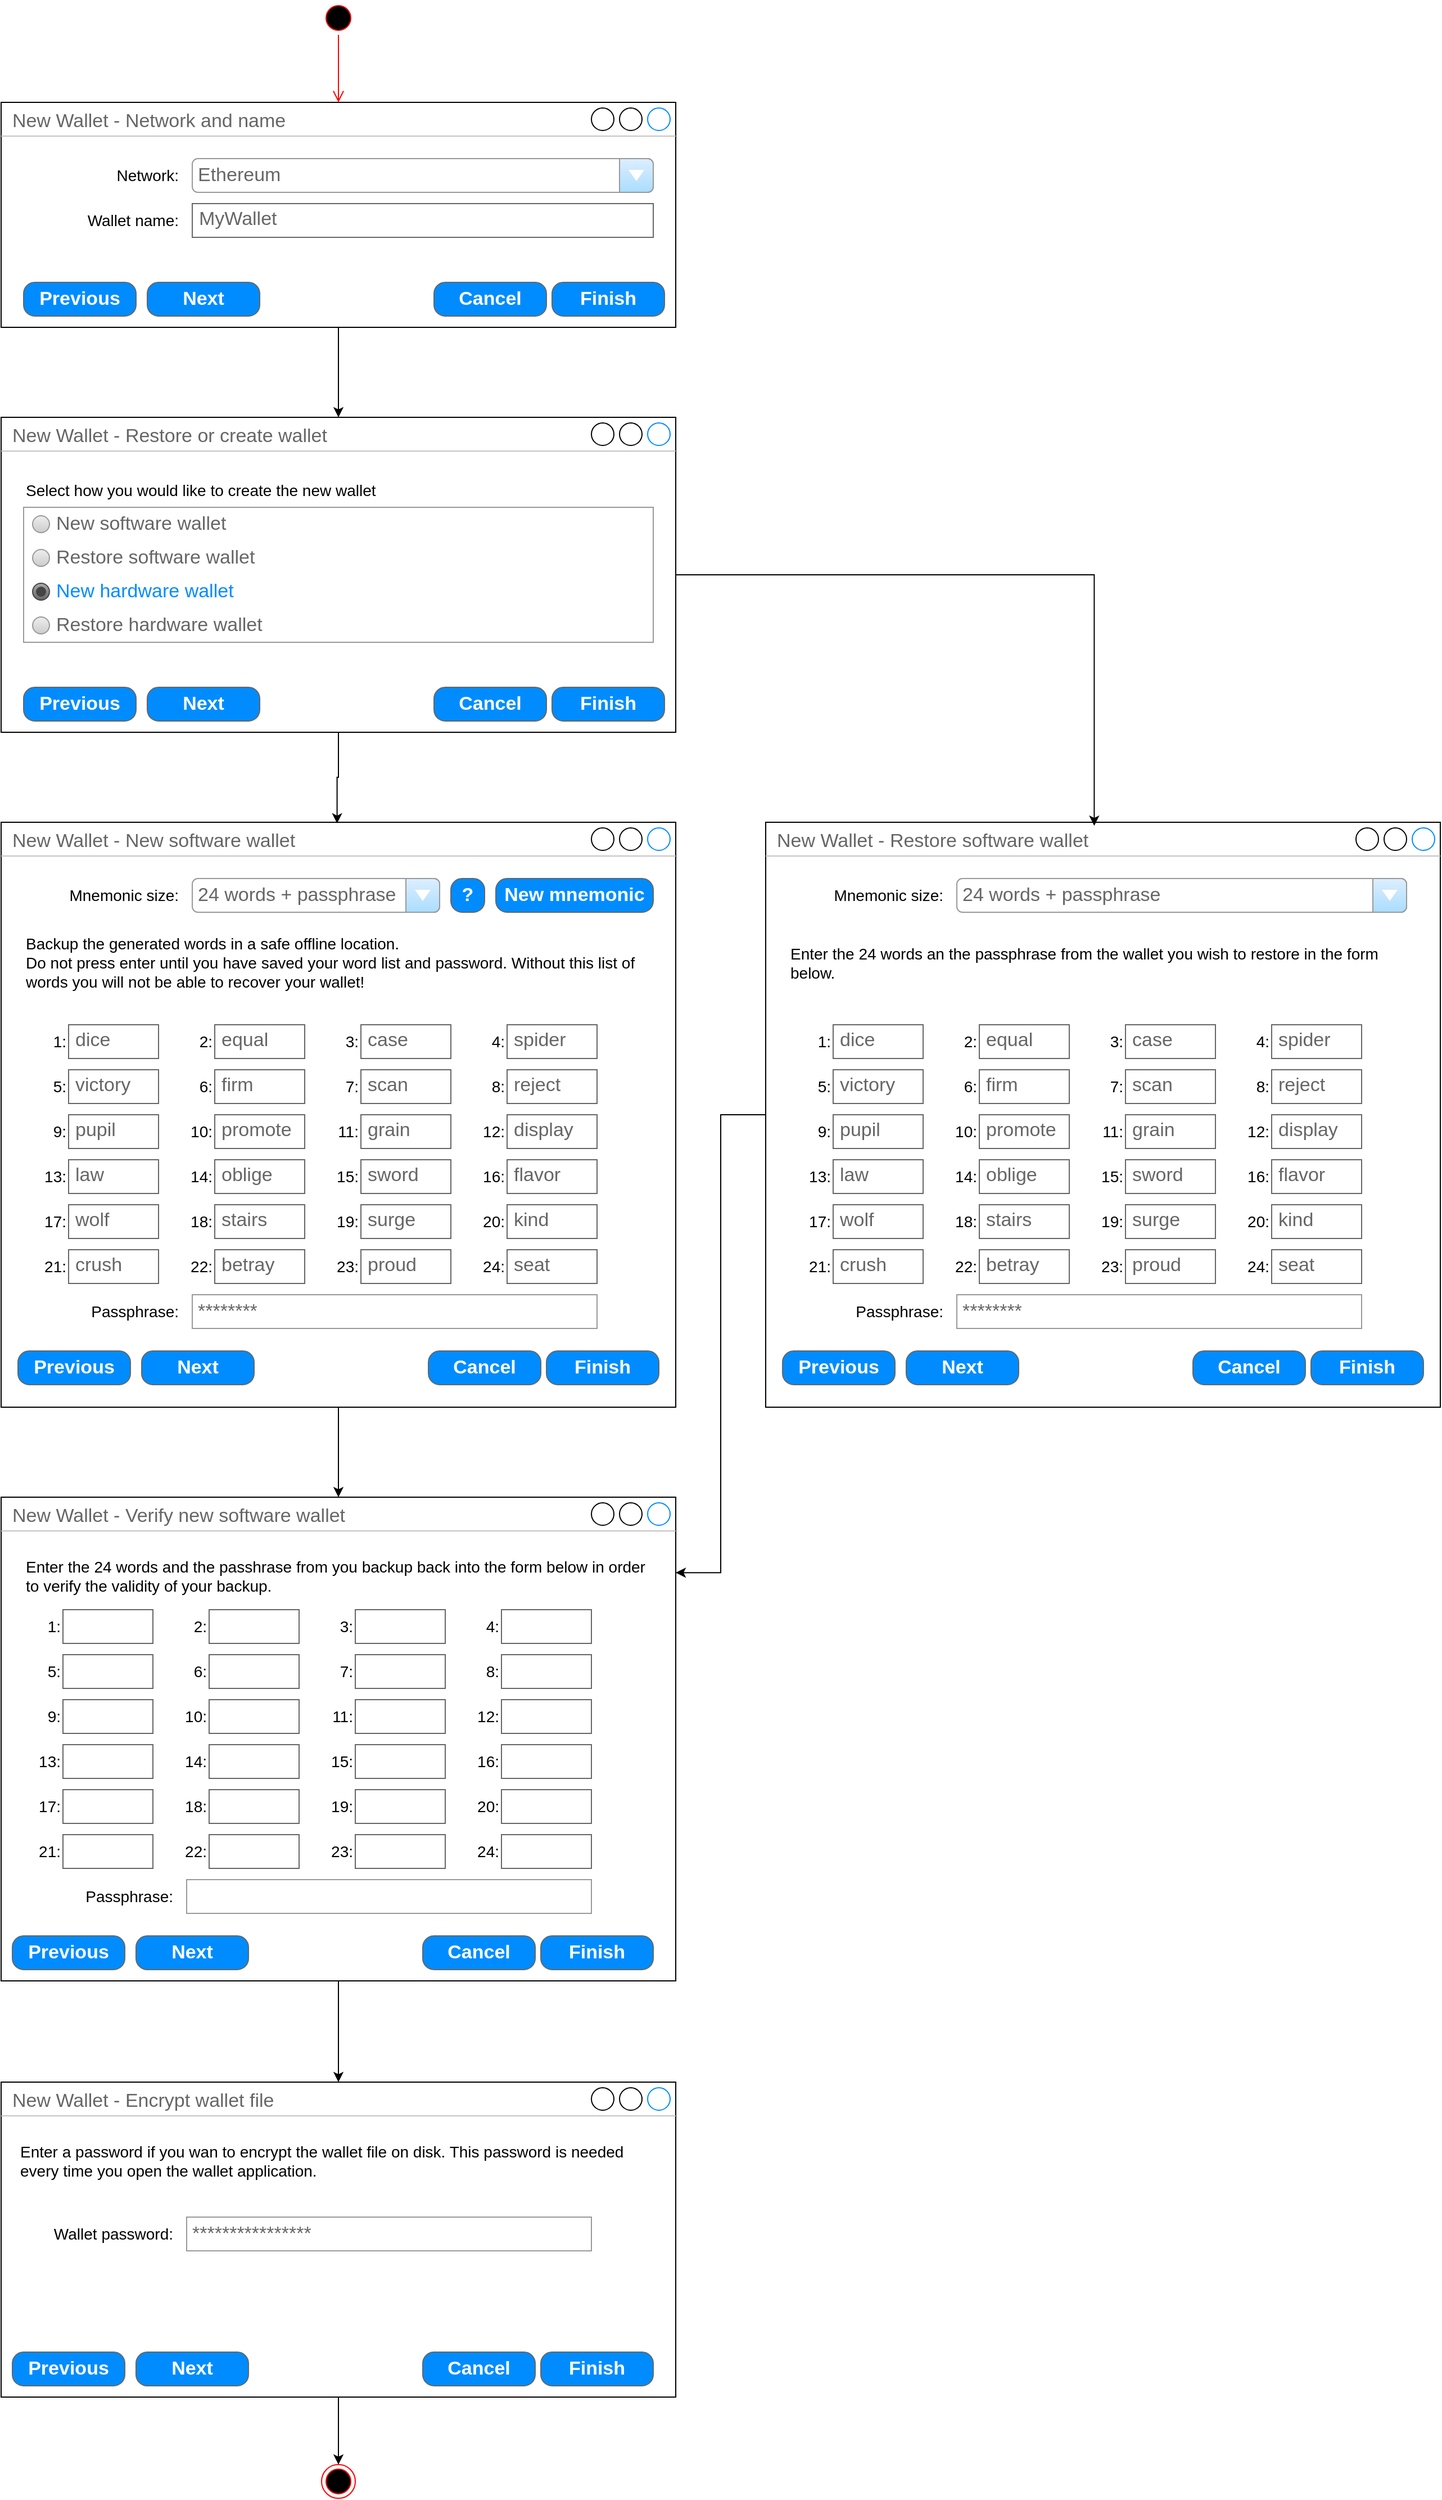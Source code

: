<mxfile version="22.1.21" type="device">
  <diagram name="Page-1" id="QCHrrWGRiwE1hAyAi8wt">
    <mxGraphModel dx="2074" dy="2187" grid="1" gridSize="10" guides="1" tooltips="1" connect="1" arrows="1" fold="1" page="1" pageScale="1" pageWidth="850" pageHeight="1100" math="0" shadow="0">
      <root>
        <mxCell id="0" />
        <mxCell id="1" parent="0" />
        <mxCell id="2kLd2aaRMBB2WDpWf91q-1" value="New Wallet - Network and name" style="strokeWidth=1;shadow=0;dashed=0;align=center;html=1;shape=mxgraph.mockup.containers.window;align=left;verticalAlign=top;spacingLeft=8;strokeColor2=#008cff;strokeColor3=#c4c4c4;fontColor=#666666;mainText=;fontSize=17;labelBackgroundColor=none;whiteSpace=wrap;" parent="1" vertex="1">
          <mxGeometry x="40" y="40" width="600" height="200" as="geometry" />
        </mxCell>
        <mxCell id="2kLd2aaRMBB2WDpWf91q-2" value="&lt;div style=&quot;font-size: 14px;&quot; align=&quot;right&quot;&gt;Network:&lt;/div&gt;" style="text;html=1;strokeColor=none;fillColor=none;align=right;verticalAlign=middle;whiteSpace=wrap;rounded=0;fontSize=14;" parent="1" vertex="1">
          <mxGeometry x="60" y="90" width="140" height="30" as="geometry" />
        </mxCell>
        <mxCell id="2kLd2aaRMBB2WDpWf91q-3" value="Ethereum" style="strokeWidth=1;shadow=0;dashed=0;align=center;html=1;shape=mxgraph.mockup.forms.comboBox;strokeColor=#999999;fillColor=#ddeeff;align=left;fillColor2=#aaddff;mainText=;fontColor=#666666;fontSize=17;spacingLeft=3;" parent="1" vertex="1">
          <mxGeometry x="210" y="90" width="410" height="30" as="geometry" />
        </mxCell>
        <mxCell id="2kLd2aaRMBB2WDpWf91q-4" value="Wallet name:" style="text;html=1;strokeColor=none;fillColor=none;align=right;verticalAlign=middle;whiteSpace=wrap;rounded=0;fontSize=14;" parent="1" vertex="1">
          <mxGeometry x="60" y="130" width="140" height="30" as="geometry" />
        </mxCell>
        <mxCell id="2kLd2aaRMBB2WDpWf91q-5" value="MyWallet" style="strokeWidth=1;shadow=0;dashed=0;align=center;html=1;shape=mxgraph.mockup.text.textBox;fontColor=#666666;align=left;fontSize=17;spacingLeft=4;spacingTop=-3;whiteSpace=wrap;strokeColor=#666666;mainText=" parent="1" vertex="1">
          <mxGeometry x="210" y="130" width="410" height="30" as="geometry" />
        </mxCell>
        <mxCell id="2kLd2aaRMBB2WDpWf91q-10" value="New Wallet - Restore or create wallet" style="strokeWidth=1;shadow=0;dashed=0;align=center;html=1;shape=mxgraph.mockup.containers.window;align=left;verticalAlign=top;spacingLeft=8;strokeColor2=#008cff;strokeColor3=#c4c4c4;fontColor=#666666;mainText=;fontSize=17;labelBackgroundColor=none;whiteSpace=wrap;" parent="1" vertex="1">
          <mxGeometry x="40" y="320" width="600" height="280" as="geometry" />
        </mxCell>
        <mxCell id="2kLd2aaRMBB2WDpWf91q-11" style="edgeStyle=orthogonalEdgeStyle;rounded=0;orthogonalLoop=1;jettySize=auto;html=1;entryX=0.5;entryY=0;entryDx=0;entryDy=0;entryPerimeter=0;" parent="1" source="2kLd2aaRMBB2WDpWf91q-1" target="2kLd2aaRMBB2WDpWf91q-10" edge="1">
          <mxGeometry relative="1" as="geometry" />
        </mxCell>
        <mxCell id="2kLd2aaRMBB2WDpWf91q-12" value="Select how you would like to create the new wallet" style="text;html=1;strokeColor=none;fillColor=none;align=left;verticalAlign=middle;whiteSpace=wrap;rounded=0;fontSize=14;" parent="1" vertex="1">
          <mxGeometry x="60" y="370" width="560" height="30" as="geometry" />
        </mxCell>
        <mxCell id="2kLd2aaRMBB2WDpWf91q-13" value="" style="strokeWidth=1;shadow=0;dashed=0;align=center;html=1;shape=mxgraph.mockup.forms.rrect;rSize=0;strokeColor=#999999;fillColor=#ffffff;recursiveResize=0;" parent="1" vertex="1">
          <mxGeometry x="60" y="400" width="560" height="120" as="geometry" />
        </mxCell>
        <mxCell id="2kLd2aaRMBB2WDpWf91q-14" value="New software wallet" style="shape=ellipse;rSize=0;fillColor=#eeeeee;strokeColor=#999999;gradientColor=#cccccc;html=1;align=left;spacingLeft=4;fontSize=17;fontColor=#666666;labelPosition=right;" parent="2kLd2aaRMBB2WDpWf91q-13" vertex="1">
          <mxGeometry x="8" y="7.5" width="15" height="15" as="geometry" />
        </mxCell>
        <mxCell id="2kLd2aaRMBB2WDpWf91q-15" value="Restore software wallet" style="shape=ellipse;rSize=0;fillColor=#eeeeee;strokeColor=#999999;gradientColor=#cccccc;html=1;align=left;spacingLeft=4;fontSize=17;fontColor=#666666;labelPosition=right;" parent="2kLd2aaRMBB2WDpWf91q-13" vertex="1">
          <mxGeometry x="8" y="37.5" width="15" height="15" as="geometry" />
        </mxCell>
        <mxCell id="2kLd2aaRMBB2WDpWf91q-16" value="New hardware wallet" style="shape=ellipse;rSize=0;fillColor=#aaaaaa;strokeColor=#444444;gradientColor=#666666;html=1;align=left;spacingLeft=4;fontSize=17;fontColor=#008cff;labelPosition=right;" parent="2kLd2aaRMBB2WDpWf91q-13" vertex="1">
          <mxGeometry x="8" y="67.5" width="15" height="15" as="geometry" />
        </mxCell>
        <mxCell id="2kLd2aaRMBB2WDpWf91q-17" value="" style="shape=ellipse;fillColor=#444444;strokeColor=none;html=1;" parent="2kLd2aaRMBB2WDpWf91q-16" vertex="1">
          <mxGeometry x="3" y="3" width="9" height="9" as="geometry" />
        </mxCell>
        <mxCell id="2kLd2aaRMBB2WDpWf91q-18" value="Restore hardware wallet" style="shape=ellipse;rSize=0;fillColor=#eeeeee;strokeColor=#999999;gradientColor=#cccccc;html=1;align=left;spacingLeft=4;fontSize=17;fontColor=#666666;labelPosition=right;" parent="2kLd2aaRMBB2WDpWf91q-13" vertex="1">
          <mxGeometry x="8" y="97.5" width="15" height="15" as="geometry" />
        </mxCell>
        <mxCell id="2kLd2aaRMBB2WDpWf91q-210" style="edgeStyle=orthogonalEdgeStyle;rounded=0;orthogonalLoop=1;jettySize=auto;html=1;" parent="1" source="2kLd2aaRMBB2WDpWf91q-23" target="2kLd2aaRMBB2WDpWf91q-118" edge="1">
          <mxGeometry relative="1" as="geometry" />
        </mxCell>
        <mxCell id="2kLd2aaRMBB2WDpWf91q-23" value="New Wallet - New software wallet" style="strokeWidth=1;shadow=0;dashed=0;align=center;html=1;shape=mxgraph.mockup.containers.window;align=left;verticalAlign=top;spacingLeft=8;strokeColor2=#008cff;strokeColor3=#c4c4c4;fontColor=#666666;mainText=;fontSize=17;labelBackgroundColor=none;whiteSpace=wrap;" parent="1" vertex="1">
          <mxGeometry x="40" y="680" width="600" height="520" as="geometry" />
        </mxCell>
        <mxCell id="2kLd2aaRMBB2WDpWf91q-24" value="Mnemonic size:" style="text;html=1;strokeColor=none;fillColor=none;align=right;verticalAlign=middle;whiteSpace=wrap;rounded=0;fontSize=14;" parent="1" vertex="1">
          <mxGeometry x="60" y="730" width="140" height="30" as="geometry" />
        </mxCell>
        <mxCell id="2kLd2aaRMBB2WDpWf91q-25" value="24 words + passphrase" style="strokeWidth=1;shadow=0;dashed=0;align=center;html=1;shape=mxgraph.mockup.forms.comboBox;strokeColor=#999999;fillColor=#ddeeff;align=left;fillColor2=#aaddff;mainText=;fontColor=#666666;fontSize=17;spacingLeft=3;" parent="1" vertex="1">
          <mxGeometry x="210" y="730" width="220" height="30" as="geometry" />
        </mxCell>
        <mxCell id="2kLd2aaRMBB2WDpWf91q-26" value="New mnemonic" style="strokeWidth=1;shadow=0;dashed=0;align=center;html=1;shape=mxgraph.mockup.buttons.button;strokeColor=#666666;fontColor=#ffffff;mainText=;buttonStyle=round;fontSize=17;fontStyle=1;fillColor=#008cff;whiteSpace=wrap;" parent="1" vertex="1">
          <mxGeometry x="480" y="730" width="140" height="30" as="geometry" />
        </mxCell>
        <mxCell id="2kLd2aaRMBB2WDpWf91q-109" value="" style="group" parent="1" vertex="1" connectable="0">
          <mxGeometry x="70" y="860" width="500" height="230" as="geometry" />
        </mxCell>
        <mxCell id="2kLd2aaRMBB2WDpWf91q-39" value="" style="group" parent="2kLd2aaRMBB2WDpWf91q-109" vertex="1" connectable="0">
          <mxGeometry width="500" height="30" as="geometry" />
        </mxCell>
        <mxCell id="2kLd2aaRMBB2WDpWf91q-29" value="" style="group" parent="2kLd2aaRMBB2WDpWf91q-39" vertex="1" connectable="0">
          <mxGeometry width="110" height="30" as="geometry" />
        </mxCell>
        <mxCell id="2kLd2aaRMBB2WDpWf91q-27" value="1:" style="text;html=1;strokeColor=none;fillColor=none;align=right;verticalAlign=middle;whiteSpace=wrap;rounded=0;fontSize=14;" parent="2kLd2aaRMBB2WDpWf91q-29" vertex="1">
          <mxGeometry width="30" height="30" as="geometry" />
        </mxCell>
        <mxCell id="2kLd2aaRMBB2WDpWf91q-28" value="dice" style="strokeWidth=1;shadow=0;dashed=0;align=center;html=1;shape=mxgraph.mockup.text.textBox;fontColor=#666666;align=left;fontSize=17;spacingLeft=4;spacingTop=-3;whiteSpace=wrap;strokeColor=#666666;mainText=" parent="2kLd2aaRMBB2WDpWf91q-29" vertex="1">
          <mxGeometry x="30" width="80" height="30" as="geometry" />
        </mxCell>
        <mxCell id="2kLd2aaRMBB2WDpWf91q-30" value="" style="group" parent="2kLd2aaRMBB2WDpWf91q-39" vertex="1" connectable="0">
          <mxGeometry x="130" width="110" height="30" as="geometry" />
        </mxCell>
        <mxCell id="2kLd2aaRMBB2WDpWf91q-31" value="2:" style="text;html=1;strokeColor=none;fillColor=none;align=right;verticalAlign=middle;whiteSpace=wrap;rounded=0;fontSize=14;" parent="2kLd2aaRMBB2WDpWf91q-30" vertex="1">
          <mxGeometry width="30" height="30" as="geometry" />
        </mxCell>
        <mxCell id="2kLd2aaRMBB2WDpWf91q-32" value="equal" style="strokeWidth=1;shadow=0;dashed=0;align=center;html=1;shape=mxgraph.mockup.text.textBox;fontColor=#666666;align=left;fontSize=17;spacingLeft=4;spacingTop=-3;whiteSpace=wrap;strokeColor=#666666;mainText=" parent="2kLd2aaRMBB2WDpWf91q-30" vertex="1">
          <mxGeometry x="30" width="80" height="30" as="geometry" />
        </mxCell>
        <mxCell id="2kLd2aaRMBB2WDpWf91q-33" value="" style="group" parent="2kLd2aaRMBB2WDpWf91q-39" vertex="1" connectable="0">
          <mxGeometry x="260" width="110" height="30" as="geometry" />
        </mxCell>
        <mxCell id="2kLd2aaRMBB2WDpWf91q-34" value="3:" style="text;html=1;strokeColor=none;fillColor=none;align=right;verticalAlign=middle;whiteSpace=wrap;rounded=0;fontSize=14;" parent="2kLd2aaRMBB2WDpWf91q-33" vertex="1">
          <mxGeometry width="30" height="30" as="geometry" />
        </mxCell>
        <mxCell id="2kLd2aaRMBB2WDpWf91q-35" value="case" style="strokeWidth=1;shadow=0;dashed=0;align=center;html=1;shape=mxgraph.mockup.text.textBox;fontColor=#666666;align=left;fontSize=17;spacingLeft=4;spacingTop=-3;whiteSpace=wrap;strokeColor=#666666;mainText=" parent="2kLd2aaRMBB2WDpWf91q-33" vertex="1">
          <mxGeometry x="30" width="80" height="30" as="geometry" />
        </mxCell>
        <mxCell id="2kLd2aaRMBB2WDpWf91q-36" value="" style="group" parent="2kLd2aaRMBB2WDpWf91q-39" vertex="1" connectable="0">
          <mxGeometry x="390" width="110" height="30" as="geometry" />
        </mxCell>
        <mxCell id="2kLd2aaRMBB2WDpWf91q-37" value="4:" style="text;html=1;strokeColor=none;fillColor=none;align=right;verticalAlign=middle;whiteSpace=wrap;rounded=0;fontSize=14;" parent="2kLd2aaRMBB2WDpWf91q-36" vertex="1">
          <mxGeometry width="30" height="30" as="geometry" />
        </mxCell>
        <mxCell id="2kLd2aaRMBB2WDpWf91q-38" value="spider" style="strokeWidth=1;shadow=0;dashed=0;align=center;html=1;shape=mxgraph.mockup.text.textBox;fontColor=#666666;align=left;fontSize=17;spacingLeft=4;spacingTop=-3;whiteSpace=wrap;strokeColor=#666666;mainText=" parent="2kLd2aaRMBB2WDpWf91q-36" vertex="1">
          <mxGeometry x="30" width="80" height="30" as="geometry" />
        </mxCell>
        <mxCell id="2kLd2aaRMBB2WDpWf91q-40" value="" style="group" parent="2kLd2aaRMBB2WDpWf91q-109" vertex="1" connectable="0">
          <mxGeometry y="40" width="500" height="30" as="geometry" />
        </mxCell>
        <mxCell id="2kLd2aaRMBB2WDpWf91q-41" value="" style="group" parent="2kLd2aaRMBB2WDpWf91q-40" vertex="1" connectable="0">
          <mxGeometry width="110" height="30" as="geometry" />
        </mxCell>
        <mxCell id="2kLd2aaRMBB2WDpWf91q-42" value="5:" style="text;html=1;strokeColor=none;fillColor=none;align=right;verticalAlign=middle;whiteSpace=wrap;rounded=0;fontSize=14;" parent="2kLd2aaRMBB2WDpWf91q-41" vertex="1">
          <mxGeometry width="30" height="30" as="geometry" />
        </mxCell>
        <mxCell id="2kLd2aaRMBB2WDpWf91q-43" value="victory" style="strokeWidth=1;shadow=0;dashed=0;align=center;html=1;shape=mxgraph.mockup.text.textBox;fontColor=#666666;align=left;fontSize=17;spacingLeft=4;spacingTop=-3;whiteSpace=wrap;strokeColor=#666666;mainText=" parent="2kLd2aaRMBB2WDpWf91q-41" vertex="1">
          <mxGeometry x="30" width="80" height="30" as="geometry" />
        </mxCell>
        <mxCell id="2kLd2aaRMBB2WDpWf91q-44" value="" style="group" parent="2kLd2aaRMBB2WDpWf91q-40" vertex="1" connectable="0">
          <mxGeometry x="130" width="110" height="30" as="geometry" />
        </mxCell>
        <mxCell id="2kLd2aaRMBB2WDpWf91q-45" value="6:" style="text;html=1;strokeColor=none;fillColor=none;align=right;verticalAlign=middle;whiteSpace=wrap;rounded=0;fontSize=14;" parent="2kLd2aaRMBB2WDpWf91q-44" vertex="1">
          <mxGeometry width="30" height="30" as="geometry" />
        </mxCell>
        <mxCell id="2kLd2aaRMBB2WDpWf91q-46" value="firm" style="strokeWidth=1;shadow=0;dashed=0;align=center;html=1;shape=mxgraph.mockup.text.textBox;fontColor=#666666;align=left;fontSize=17;spacingLeft=4;spacingTop=-3;whiteSpace=wrap;strokeColor=#666666;mainText=" parent="2kLd2aaRMBB2WDpWf91q-44" vertex="1">
          <mxGeometry x="30" width="80" height="30" as="geometry" />
        </mxCell>
        <mxCell id="2kLd2aaRMBB2WDpWf91q-47" value="" style="group" parent="2kLd2aaRMBB2WDpWf91q-40" vertex="1" connectable="0">
          <mxGeometry x="260" width="110" height="30" as="geometry" />
        </mxCell>
        <mxCell id="2kLd2aaRMBB2WDpWf91q-48" value="7:" style="text;html=1;strokeColor=none;fillColor=none;align=right;verticalAlign=middle;whiteSpace=wrap;rounded=0;fontSize=14;" parent="2kLd2aaRMBB2WDpWf91q-47" vertex="1">
          <mxGeometry width="30" height="30" as="geometry" />
        </mxCell>
        <mxCell id="2kLd2aaRMBB2WDpWf91q-49" value="scan" style="strokeWidth=1;shadow=0;dashed=0;align=center;html=1;shape=mxgraph.mockup.text.textBox;fontColor=#666666;align=left;fontSize=17;spacingLeft=4;spacingTop=-3;whiteSpace=wrap;strokeColor=#666666;mainText=" parent="2kLd2aaRMBB2WDpWf91q-47" vertex="1">
          <mxGeometry x="30" width="80" height="30" as="geometry" />
        </mxCell>
        <mxCell id="2kLd2aaRMBB2WDpWf91q-50" value="" style="group" parent="2kLd2aaRMBB2WDpWf91q-40" vertex="1" connectable="0">
          <mxGeometry x="390" width="110" height="30" as="geometry" />
        </mxCell>
        <mxCell id="2kLd2aaRMBB2WDpWf91q-51" value="8:" style="text;html=1;strokeColor=none;fillColor=none;align=right;verticalAlign=middle;whiteSpace=wrap;rounded=0;fontSize=14;" parent="2kLd2aaRMBB2WDpWf91q-50" vertex="1">
          <mxGeometry width="30" height="30" as="geometry" />
        </mxCell>
        <mxCell id="2kLd2aaRMBB2WDpWf91q-52" value="reject" style="strokeWidth=1;shadow=0;dashed=0;align=center;html=1;shape=mxgraph.mockup.text.textBox;fontColor=#666666;align=left;fontSize=17;spacingLeft=4;spacingTop=-3;whiteSpace=wrap;strokeColor=#666666;mainText=" parent="2kLd2aaRMBB2WDpWf91q-50" vertex="1">
          <mxGeometry x="30" width="80" height="30" as="geometry" />
        </mxCell>
        <mxCell id="2kLd2aaRMBB2WDpWf91q-53" value="" style="group" parent="2kLd2aaRMBB2WDpWf91q-109" vertex="1" connectable="0">
          <mxGeometry y="80" width="500" height="30" as="geometry" />
        </mxCell>
        <mxCell id="2kLd2aaRMBB2WDpWf91q-54" value="" style="group" parent="2kLd2aaRMBB2WDpWf91q-53" vertex="1" connectable="0">
          <mxGeometry width="110" height="30" as="geometry" />
        </mxCell>
        <mxCell id="2kLd2aaRMBB2WDpWf91q-55" value="9:" style="text;html=1;strokeColor=none;fillColor=none;align=right;verticalAlign=middle;whiteSpace=wrap;rounded=0;fontSize=14;" parent="2kLd2aaRMBB2WDpWf91q-54" vertex="1">
          <mxGeometry width="30" height="30" as="geometry" />
        </mxCell>
        <mxCell id="2kLd2aaRMBB2WDpWf91q-56" value="pupil" style="strokeWidth=1;shadow=0;dashed=0;align=center;html=1;shape=mxgraph.mockup.text.textBox;fontColor=#666666;align=left;fontSize=17;spacingLeft=4;spacingTop=-3;whiteSpace=wrap;strokeColor=#666666;mainText=" parent="2kLd2aaRMBB2WDpWf91q-54" vertex="1">
          <mxGeometry x="30" width="80" height="30" as="geometry" />
        </mxCell>
        <mxCell id="2kLd2aaRMBB2WDpWf91q-57" value="" style="group" parent="2kLd2aaRMBB2WDpWf91q-53" vertex="1" connectable="0">
          <mxGeometry x="130" width="110" height="30" as="geometry" />
        </mxCell>
        <mxCell id="2kLd2aaRMBB2WDpWf91q-58" value="10:" style="text;html=1;strokeColor=none;fillColor=none;align=right;verticalAlign=middle;whiteSpace=wrap;rounded=0;fontSize=14;" parent="2kLd2aaRMBB2WDpWf91q-57" vertex="1">
          <mxGeometry width="30" height="30" as="geometry" />
        </mxCell>
        <mxCell id="2kLd2aaRMBB2WDpWf91q-59" value="promote" style="strokeWidth=1;shadow=0;dashed=0;align=center;html=1;shape=mxgraph.mockup.text.textBox;fontColor=#666666;align=left;fontSize=17;spacingLeft=4;spacingTop=-3;whiteSpace=wrap;strokeColor=#666666;mainText=" parent="2kLd2aaRMBB2WDpWf91q-57" vertex="1">
          <mxGeometry x="30" width="80" height="30" as="geometry" />
        </mxCell>
        <mxCell id="2kLd2aaRMBB2WDpWf91q-60" value="" style="group" parent="2kLd2aaRMBB2WDpWf91q-53" vertex="1" connectable="0">
          <mxGeometry x="260" width="110" height="30" as="geometry" />
        </mxCell>
        <mxCell id="2kLd2aaRMBB2WDpWf91q-61" value="11:" style="text;html=1;strokeColor=none;fillColor=none;align=right;verticalAlign=middle;whiteSpace=wrap;rounded=0;fontSize=14;" parent="2kLd2aaRMBB2WDpWf91q-60" vertex="1">
          <mxGeometry width="30" height="30" as="geometry" />
        </mxCell>
        <mxCell id="2kLd2aaRMBB2WDpWf91q-62" value="grain" style="strokeWidth=1;shadow=0;dashed=0;align=center;html=1;shape=mxgraph.mockup.text.textBox;fontColor=#666666;align=left;fontSize=17;spacingLeft=4;spacingTop=-3;whiteSpace=wrap;strokeColor=#666666;mainText=" parent="2kLd2aaRMBB2WDpWf91q-60" vertex="1">
          <mxGeometry x="30" width="80" height="30" as="geometry" />
        </mxCell>
        <mxCell id="2kLd2aaRMBB2WDpWf91q-63" value="" style="group" parent="2kLd2aaRMBB2WDpWf91q-53" vertex="1" connectable="0">
          <mxGeometry x="390" width="110" height="30" as="geometry" />
        </mxCell>
        <mxCell id="2kLd2aaRMBB2WDpWf91q-64" value="12:" style="text;html=1;strokeColor=none;fillColor=none;align=right;verticalAlign=middle;whiteSpace=wrap;rounded=0;fontSize=14;" parent="2kLd2aaRMBB2WDpWf91q-63" vertex="1">
          <mxGeometry width="30" height="30" as="geometry" />
        </mxCell>
        <mxCell id="2kLd2aaRMBB2WDpWf91q-65" value="display" style="strokeWidth=1;shadow=0;dashed=0;align=center;html=1;shape=mxgraph.mockup.text.textBox;fontColor=#666666;align=left;fontSize=17;spacingLeft=4;spacingTop=-3;whiteSpace=wrap;strokeColor=#666666;mainText=" parent="2kLd2aaRMBB2WDpWf91q-63" vertex="1">
          <mxGeometry x="30" width="80" height="30" as="geometry" />
        </mxCell>
        <mxCell id="2kLd2aaRMBB2WDpWf91q-66" value="" style="group" parent="2kLd2aaRMBB2WDpWf91q-109" vertex="1" connectable="0">
          <mxGeometry y="120" width="500" height="30" as="geometry" />
        </mxCell>
        <mxCell id="2kLd2aaRMBB2WDpWf91q-67" value="" style="group" parent="2kLd2aaRMBB2WDpWf91q-66" vertex="1" connectable="0">
          <mxGeometry width="110" height="30" as="geometry" />
        </mxCell>
        <mxCell id="2kLd2aaRMBB2WDpWf91q-68" value="13:" style="text;html=1;strokeColor=none;fillColor=none;align=right;verticalAlign=middle;whiteSpace=wrap;rounded=0;fontSize=14;" parent="2kLd2aaRMBB2WDpWf91q-67" vertex="1">
          <mxGeometry width="30" height="30" as="geometry" />
        </mxCell>
        <mxCell id="2kLd2aaRMBB2WDpWf91q-69" value="law" style="strokeWidth=1;shadow=0;dashed=0;align=center;html=1;shape=mxgraph.mockup.text.textBox;fontColor=#666666;align=left;fontSize=17;spacingLeft=4;spacingTop=-3;whiteSpace=wrap;strokeColor=#666666;mainText=" parent="2kLd2aaRMBB2WDpWf91q-67" vertex="1">
          <mxGeometry x="30" width="80" height="30" as="geometry" />
        </mxCell>
        <mxCell id="2kLd2aaRMBB2WDpWf91q-70" value="" style="group" parent="2kLd2aaRMBB2WDpWf91q-66" vertex="1" connectable="0">
          <mxGeometry x="130" width="110" height="30" as="geometry" />
        </mxCell>
        <mxCell id="2kLd2aaRMBB2WDpWf91q-71" value="14:" style="text;html=1;strokeColor=none;fillColor=none;align=right;verticalAlign=middle;whiteSpace=wrap;rounded=0;fontSize=14;" parent="2kLd2aaRMBB2WDpWf91q-70" vertex="1">
          <mxGeometry width="30" height="30" as="geometry" />
        </mxCell>
        <mxCell id="2kLd2aaRMBB2WDpWf91q-72" value="oblige" style="strokeWidth=1;shadow=0;dashed=0;align=center;html=1;shape=mxgraph.mockup.text.textBox;fontColor=#666666;align=left;fontSize=17;spacingLeft=4;spacingTop=-3;whiteSpace=wrap;strokeColor=#666666;mainText=" parent="2kLd2aaRMBB2WDpWf91q-70" vertex="1">
          <mxGeometry x="30" width="80" height="30" as="geometry" />
        </mxCell>
        <mxCell id="2kLd2aaRMBB2WDpWf91q-73" value="" style="group" parent="2kLd2aaRMBB2WDpWf91q-66" vertex="1" connectable="0">
          <mxGeometry x="260" width="110" height="30" as="geometry" />
        </mxCell>
        <mxCell id="2kLd2aaRMBB2WDpWf91q-74" value="15:" style="text;html=1;strokeColor=none;fillColor=none;align=right;verticalAlign=middle;whiteSpace=wrap;rounded=0;fontSize=14;" parent="2kLd2aaRMBB2WDpWf91q-73" vertex="1">
          <mxGeometry width="30" height="30" as="geometry" />
        </mxCell>
        <mxCell id="2kLd2aaRMBB2WDpWf91q-75" value="sword" style="strokeWidth=1;shadow=0;dashed=0;align=center;html=1;shape=mxgraph.mockup.text.textBox;fontColor=#666666;align=left;fontSize=17;spacingLeft=4;spacingTop=-3;whiteSpace=wrap;strokeColor=#666666;mainText=" parent="2kLd2aaRMBB2WDpWf91q-73" vertex="1">
          <mxGeometry x="30" width="80" height="30" as="geometry" />
        </mxCell>
        <mxCell id="2kLd2aaRMBB2WDpWf91q-76" value="" style="group" parent="2kLd2aaRMBB2WDpWf91q-66" vertex="1" connectable="0">
          <mxGeometry x="390" width="110" height="30" as="geometry" />
        </mxCell>
        <mxCell id="2kLd2aaRMBB2WDpWf91q-77" value="16:" style="text;html=1;strokeColor=none;fillColor=none;align=right;verticalAlign=middle;whiteSpace=wrap;rounded=0;fontSize=14;" parent="2kLd2aaRMBB2WDpWf91q-76" vertex="1">
          <mxGeometry width="30" height="30" as="geometry" />
        </mxCell>
        <mxCell id="2kLd2aaRMBB2WDpWf91q-78" value="flavor" style="strokeWidth=1;shadow=0;dashed=0;align=center;html=1;shape=mxgraph.mockup.text.textBox;fontColor=#666666;align=left;fontSize=17;spacingLeft=4;spacingTop=-3;whiteSpace=wrap;strokeColor=#666666;mainText=" parent="2kLd2aaRMBB2WDpWf91q-76" vertex="1">
          <mxGeometry x="30" width="80" height="30" as="geometry" />
        </mxCell>
        <mxCell id="2kLd2aaRMBB2WDpWf91q-79" value="" style="group" parent="2kLd2aaRMBB2WDpWf91q-109" vertex="1" connectable="0">
          <mxGeometry y="160" width="500" height="30" as="geometry" />
        </mxCell>
        <mxCell id="2kLd2aaRMBB2WDpWf91q-80" value="" style="group" parent="2kLd2aaRMBB2WDpWf91q-79" vertex="1" connectable="0">
          <mxGeometry width="110" height="30" as="geometry" />
        </mxCell>
        <mxCell id="2kLd2aaRMBB2WDpWf91q-81" value="17:" style="text;html=1;strokeColor=none;fillColor=none;align=right;verticalAlign=middle;whiteSpace=wrap;rounded=0;fontSize=14;" parent="2kLd2aaRMBB2WDpWf91q-80" vertex="1">
          <mxGeometry width="30" height="30" as="geometry" />
        </mxCell>
        <mxCell id="2kLd2aaRMBB2WDpWf91q-82" value="wolf" style="strokeWidth=1;shadow=0;dashed=0;align=center;html=1;shape=mxgraph.mockup.text.textBox;fontColor=#666666;align=left;fontSize=17;spacingLeft=4;spacingTop=-3;whiteSpace=wrap;strokeColor=#666666;mainText=" parent="2kLd2aaRMBB2WDpWf91q-80" vertex="1">
          <mxGeometry x="30" width="80" height="30" as="geometry" />
        </mxCell>
        <mxCell id="2kLd2aaRMBB2WDpWf91q-83" value="" style="group" parent="2kLd2aaRMBB2WDpWf91q-79" vertex="1" connectable="0">
          <mxGeometry x="130" width="110" height="30" as="geometry" />
        </mxCell>
        <mxCell id="2kLd2aaRMBB2WDpWf91q-84" value="18:" style="text;html=1;strokeColor=none;fillColor=none;align=right;verticalAlign=middle;whiteSpace=wrap;rounded=0;fontSize=14;" parent="2kLd2aaRMBB2WDpWf91q-83" vertex="1">
          <mxGeometry width="30" height="30" as="geometry" />
        </mxCell>
        <mxCell id="2kLd2aaRMBB2WDpWf91q-85" value="stairs" style="strokeWidth=1;shadow=0;dashed=0;align=center;html=1;shape=mxgraph.mockup.text.textBox;fontColor=#666666;align=left;fontSize=17;spacingLeft=4;spacingTop=-3;whiteSpace=wrap;strokeColor=#666666;mainText=" parent="2kLd2aaRMBB2WDpWf91q-83" vertex="1">
          <mxGeometry x="30" width="80" height="30" as="geometry" />
        </mxCell>
        <mxCell id="2kLd2aaRMBB2WDpWf91q-86" value="" style="group" parent="2kLd2aaRMBB2WDpWf91q-79" vertex="1" connectable="0">
          <mxGeometry x="260" width="110" height="30" as="geometry" />
        </mxCell>
        <mxCell id="2kLd2aaRMBB2WDpWf91q-87" value="19:" style="text;html=1;strokeColor=none;fillColor=none;align=right;verticalAlign=middle;whiteSpace=wrap;rounded=0;fontSize=14;" parent="2kLd2aaRMBB2WDpWf91q-86" vertex="1">
          <mxGeometry width="30" height="30" as="geometry" />
        </mxCell>
        <mxCell id="2kLd2aaRMBB2WDpWf91q-88" value="surge" style="strokeWidth=1;shadow=0;dashed=0;align=center;html=1;shape=mxgraph.mockup.text.textBox;fontColor=#666666;align=left;fontSize=17;spacingLeft=4;spacingTop=-3;whiteSpace=wrap;strokeColor=#666666;mainText=" parent="2kLd2aaRMBB2WDpWf91q-86" vertex="1">
          <mxGeometry x="30" width="80" height="30" as="geometry" />
        </mxCell>
        <mxCell id="2kLd2aaRMBB2WDpWf91q-89" value="" style="group" parent="2kLd2aaRMBB2WDpWf91q-79" vertex="1" connectable="0">
          <mxGeometry x="390" width="110" height="30" as="geometry" />
        </mxCell>
        <mxCell id="2kLd2aaRMBB2WDpWf91q-90" value="20:" style="text;html=1;strokeColor=none;fillColor=none;align=right;verticalAlign=middle;whiteSpace=wrap;rounded=0;fontSize=14;" parent="2kLd2aaRMBB2WDpWf91q-89" vertex="1">
          <mxGeometry width="30" height="30" as="geometry" />
        </mxCell>
        <mxCell id="2kLd2aaRMBB2WDpWf91q-91" value="kind" style="strokeWidth=1;shadow=0;dashed=0;align=center;html=1;shape=mxgraph.mockup.text.textBox;fontColor=#666666;align=left;fontSize=17;spacingLeft=4;spacingTop=-3;whiteSpace=wrap;strokeColor=#666666;mainText=" parent="2kLd2aaRMBB2WDpWf91q-89" vertex="1">
          <mxGeometry x="30" width="80" height="30" as="geometry" />
        </mxCell>
        <mxCell id="2kLd2aaRMBB2WDpWf91q-92" value="" style="group" parent="2kLd2aaRMBB2WDpWf91q-109" vertex="1" connectable="0">
          <mxGeometry y="200" width="500" height="30" as="geometry" />
        </mxCell>
        <mxCell id="2kLd2aaRMBB2WDpWf91q-93" value="" style="group" parent="2kLd2aaRMBB2WDpWf91q-92" vertex="1" connectable="0">
          <mxGeometry width="110" height="30" as="geometry" />
        </mxCell>
        <mxCell id="2kLd2aaRMBB2WDpWf91q-94" value="21:" style="text;html=1;strokeColor=none;fillColor=none;align=right;verticalAlign=middle;whiteSpace=wrap;rounded=0;fontSize=14;" parent="2kLd2aaRMBB2WDpWf91q-93" vertex="1">
          <mxGeometry width="30" height="30" as="geometry" />
        </mxCell>
        <mxCell id="2kLd2aaRMBB2WDpWf91q-95" value="crush" style="strokeWidth=1;shadow=0;dashed=0;align=center;html=1;shape=mxgraph.mockup.text.textBox;fontColor=#666666;align=left;fontSize=17;spacingLeft=4;spacingTop=-3;whiteSpace=wrap;strokeColor=#666666;mainText=" parent="2kLd2aaRMBB2WDpWf91q-93" vertex="1">
          <mxGeometry x="30" width="80" height="30" as="geometry" />
        </mxCell>
        <mxCell id="2kLd2aaRMBB2WDpWf91q-96" value="" style="group" parent="2kLd2aaRMBB2WDpWf91q-92" vertex="1" connectable="0">
          <mxGeometry x="130" width="110" height="30" as="geometry" />
        </mxCell>
        <mxCell id="2kLd2aaRMBB2WDpWf91q-97" value="22:" style="text;html=1;strokeColor=none;fillColor=none;align=right;verticalAlign=middle;whiteSpace=wrap;rounded=0;fontSize=14;" parent="2kLd2aaRMBB2WDpWf91q-96" vertex="1">
          <mxGeometry width="30" height="30" as="geometry" />
        </mxCell>
        <mxCell id="2kLd2aaRMBB2WDpWf91q-98" value="betray" style="strokeWidth=1;shadow=0;dashed=0;align=center;html=1;shape=mxgraph.mockup.text.textBox;fontColor=#666666;align=left;fontSize=17;spacingLeft=4;spacingTop=-3;whiteSpace=wrap;strokeColor=#666666;mainText=" parent="2kLd2aaRMBB2WDpWf91q-96" vertex="1">
          <mxGeometry x="30" width="80" height="30" as="geometry" />
        </mxCell>
        <mxCell id="2kLd2aaRMBB2WDpWf91q-99" value="" style="group" parent="2kLd2aaRMBB2WDpWf91q-92" vertex="1" connectable="0">
          <mxGeometry x="260" width="110" height="30" as="geometry" />
        </mxCell>
        <mxCell id="2kLd2aaRMBB2WDpWf91q-100" value="23:" style="text;html=1;strokeColor=none;fillColor=none;align=right;verticalAlign=middle;whiteSpace=wrap;rounded=0;fontSize=14;" parent="2kLd2aaRMBB2WDpWf91q-99" vertex="1">
          <mxGeometry width="30" height="30" as="geometry" />
        </mxCell>
        <mxCell id="2kLd2aaRMBB2WDpWf91q-101" value="proud" style="strokeWidth=1;shadow=0;dashed=0;align=center;html=1;shape=mxgraph.mockup.text.textBox;fontColor=#666666;align=left;fontSize=17;spacingLeft=4;spacingTop=-3;whiteSpace=wrap;strokeColor=#666666;mainText=" parent="2kLd2aaRMBB2WDpWf91q-99" vertex="1">
          <mxGeometry x="30" width="80" height="30" as="geometry" />
        </mxCell>
        <mxCell id="2kLd2aaRMBB2WDpWf91q-102" value="" style="group" parent="2kLd2aaRMBB2WDpWf91q-92" vertex="1" connectable="0">
          <mxGeometry x="390" width="110" height="30" as="geometry" />
        </mxCell>
        <mxCell id="2kLd2aaRMBB2WDpWf91q-103" value="24:" style="text;html=1;strokeColor=none;fillColor=none;align=right;verticalAlign=middle;whiteSpace=wrap;rounded=0;fontSize=14;" parent="2kLd2aaRMBB2WDpWf91q-102" vertex="1">
          <mxGeometry width="30" height="30" as="geometry" />
        </mxCell>
        <mxCell id="2kLd2aaRMBB2WDpWf91q-104" value="seat" style="strokeWidth=1;shadow=0;dashed=0;align=center;html=1;shape=mxgraph.mockup.text.textBox;fontColor=#666666;align=left;fontSize=17;spacingLeft=4;spacingTop=-3;whiteSpace=wrap;strokeColor=#666666;mainText=" parent="2kLd2aaRMBB2WDpWf91q-102" vertex="1">
          <mxGeometry x="30" width="80" height="30" as="geometry" />
        </mxCell>
        <mxCell id="2kLd2aaRMBB2WDpWf91q-110" value="" style="group" parent="1" vertex="1" connectable="0">
          <mxGeometry x="60" y="200" width="570" height="30" as="geometry" />
        </mxCell>
        <mxCell id="2kLd2aaRMBB2WDpWf91q-6" value="Previous" style="strokeWidth=1;shadow=0;dashed=0;align=center;html=1;shape=mxgraph.mockup.buttons.button;strokeColor=#666666;fontColor=#ffffff;mainText=;buttonStyle=round;fontSize=17;fontStyle=1;fillColor=#008cff;whiteSpace=wrap;" parent="2kLd2aaRMBB2WDpWf91q-110" vertex="1">
          <mxGeometry width="100" height="30" as="geometry" />
        </mxCell>
        <mxCell id="2kLd2aaRMBB2WDpWf91q-7" value="Next" style="strokeWidth=1;shadow=0;dashed=0;align=center;html=1;shape=mxgraph.mockup.buttons.button;strokeColor=#666666;fontColor=#ffffff;mainText=;buttonStyle=round;fontSize=17;fontStyle=1;fillColor=#008cff;whiteSpace=wrap;" parent="2kLd2aaRMBB2WDpWf91q-110" vertex="1">
          <mxGeometry x="110" width="100" height="30" as="geometry" />
        </mxCell>
        <mxCell id="2kLd2aaRMBB2WDpWf91q-8" value="Finish" style="strokeWidth=1;shadow=0;dashed=0;align=center;html=1;shape=mxgraph.mockup.buttons.button;strokeColor=#666666;fontColor=#ffffff;mainText=;buttonStyle=round;fontSize=17;fontStyle=1;fillColor=#008cff;whiteSpace=wrap;" parent="2kLd2aaRMBB2WDpWf91q-110" vertex="1">
          <mxGeometry x="470" width="100" height="30" as="geometry" />
        </mxCell>
        <mxCell id="2kLd2aaRMBB2WDpWf91q-9" value="Cancel" style="strokeWidth=1;shadow=0;dashed=0;align=center;html=1;shape=mxgraph.mockup.buttons.button;strokeColor=#666666;fontColor=#ffffff;mainText=;buttonStyle=round;fontSize=17;fontStyle=1;fillColor=#008cff;whiteSpace=wrap;" parent="2kLd2aaRMBB2WDpWf91q-110" vertex="1">
          <mxGeometry x="365" width="100" height="30" as="geometry" />
        </mxCell>
        <mxCell id="2kLd2aaRMBB2WDpWf91q-111" value="" style="group" parent="1" vertex="1" connectable="0">
          <mxGeometry x="60" y="560" width="570" height="30" as="geometry" />
        </mxCell>
        <mxCell id="2kLd2aaRMBB2WDpWf91q-19" value="Previous" style="strokeWidth=1;shadow=0;dashed=0;align=center;html=1;shape=mxgraph.mockup.buttons.button;strokeColor=#666666;fontColor=#ffffff;mainText=;buttonStyle=round;fontSize=17;fontStyle=1;fillColor=#008cff;whiteSpace=wrap;" parent="2kLd2aaRMBB2WDpWf91q-111" vertex="1">
          <mxGeometry width="100" height="30" as="geometry" />
        </mxCell>
        <mxCell id="2kLd2aaRMBB2WDpWf91q-20" value="Next" style="strokeWidth=1;shadow=0;dashed=0;align=center;html=1;shape=mxgraph.mockup.buttons.button;strokeColor=#666666;fontColor=#ffffff;mainText=;buttonStyle=round;fontSize=17;fontStyle=1;fillColor=#008cff;whiteSpace=wrap;" parent="2kLd2aaRMBB2WDpWf91q-111" vertex="1">
          <mxGeometry x="110" width="100" height="30" as="geometry" />
        </mxCell>
        <mxCell id="2kLd2aaRMBB2WDpWf91q-21" value="Finish" style="strokeWidth=1;shadow=0;dashed=0;align=center;html=1;shape=mxgraph.mockup.buttons.button;strokeColor=#666666;fontColor=#ffffff;mainText=;buttonStyle=round;fontSize=17;fontStyle=1;fillColor=#008cff;whiteSpace=wrap;" parent="2kLd2aaRMBB2WDpWf91q-111" vertex="1">
          <mxGeometry x="470" width="100" height="30" as="geometry" />
        </mxCell>
        <mxCell id="2kLd2aaRMBB2WDpWf91q-22" value="Cancel" style="strokeWidth=1;shadow=0;dashed=0;align=center;html=1;shape=mxgraph.mockup.buttons.button;strokeColor=#666666;fontColor=#ffffff;mainText=;buttonStyle=round;fontSize=17;fontStyle=1;fillColor=#008cff;whiteSpace=wrap;" parent="2kLd2aaRMBB2WDpWf91q-111" vertex="1">
          <mxGeometry x="365" width="100" height="30" as="geometry" />
        </mxCell>
        <mxCell id="2kLd2aaRMBB2WDpWf91q-112" value="" style="group" parent="1" vertex="1" connectable="0">
          <mxGeometry x="55" y="1150" width="570" height="30" as="geometry" />
        </mxCell>
        <mxCell id="2kLd2aaRMBB2WDpWf91q-105" value="Previous" style="strokeWidth=1;shadow=0;dashed=0;align=center;html=1;shape=mxgraph.mockup.buttons.button;strokeColor=#666666;fontColor=#ffffff;mainText=;buttonStyle=round;fontSize=17;fontStyle=1;fillColor=#008cff;whiteSpace=wrap;" parent="2kLd2aaRMBB2WDpWf91q-112" vertex="1">
          <mxGeometry width="100" height="30" as="geometry" />
        </mxCell>
        <mxCell id="2kLd2aaRMBB2WDpWf91q-106" value="Next" style="strokeWidth=1;shadow=0;dashed=0;align=center;html=1;shape=mxgraph.mockup.buttons.button;strokeColor=#666666;fontColor=#ffffff;mainText=;buttonStyle=round;fontSize=17;fontStyle=1;fillColor=#008cff;whiteSpace=wrap;" parent="2kLd2aaRMBB2WDpWf91q-112" vertex="1">
          <mxGeometry x="110" width="100" height="30" as="geometry" />
        </mxCell>
        <mxCell id="2kLd2aaRMBB2WDpWf91q-107" value="Finish" style="strokeWidth=1;shadow=0;dashed=0;align=center;html=1;shape=mxgraph.mockup.buttons.button;strokeColor=#666666;fontColor=#ffffff;mainText=;buttonStyle=round;fontSize=17;fontStyle=1;fillColor=#008cff;whiteSpace=wrap;" parent="2kLd2aaRMBB2WDpWf91q-112" vertex="1">
          <mxGeometry x="470" width="100" height="30" as="geometry" />
        </mxCell>
        <mxCell id="2kLd2aaRMBB2WDpWf91q-108" value="Cancel" style="strokeWidth=1;shadow=0;dashed=0;align=center;html=1;shape=mxgraph.mockup.buttons.button;strokeColor=#666666;fontColor=#ffffff;mainText=;buttonStyle=round;fontSize=17;fontStyle=1;fillColor=#008cff;whiteSpace=wrap;" parent="2kLd2aaRMBB2WDpWf91q-112" vertex="1">
          <mxGeometry x="365" width="100" height="30" as="geometry" />
        </mxCell>
        <mxCell id="2kLd2aaRMBB2WDpWf91q-113" value="&lt;div&gt;Backup the generated words in a safe offline location.&lt;/div&gt;&lt;div&gt;Do not press enter until you have saved your word list and password. Without this list of words you will not be able to recover your wallet!&lt;/div&gt;" style="text;html=1;strokeColor=none;fillColor=none;align=left;verticalAlign=middle;whiteSpace=wrap;rounded=0;fontSize=14;" parent="1" vertex="1">
          <mxGeometry x="60" y="760" width="560" height="90" as="geometry" />
        </mxCell>
        <mxCell id="2kLd2aaRMBB2WDpWf91q-114" value="Passphrase:" style="text;html=1;strokeColor=none;fillColor=none;align=right;verticalAlign=middle;whiteSpace=wrap;rounded=0;fontSize=14;" parent="1" vertex="1">
          <mxGeometry x="60" y="1100" width="140" height="30" as="geometry" />
        </mxCell>
        <mxCell id="2kLd2aaRMBB2WDpWf91q-115" value="********" style="strokeWidth=1;shadow=0;dashed=0;align=center;html=1;shape=mxgraph.mockup.forms.pwField;strokeColor=#999999;mainText=;align=left;fontColor=#666666;fontSize=17;spacingLeft=3;" parent="1" vertex="1">
          <mxGeometry x="210" y="1100" width="360" height="30" as="geometry" />
        </mxCell>
        <mxCell id="2kLd2aaRMBB2WDpWf91q-116" value="?" style="strokeWidth=1;shadow=0;dashed=0;align=center;html=1;shape=mxgraph.mockup.buttons.button;strokeColor=#666666;fontColor=#ffffff;mainText=;buttonStyle=round;fontSize=17;fontStyle=1;fillColor=#008cff;whiteSpace=wrap;" parent="1" vertex="1">
          <mxGeometry x="440" y="730" width="30" height="30" as="geometry" />
        </mxCell>
        <mxCell id="2kLd2aaRMBB2WDpWf91q-117" style="edgeStyle=orthogonalEdgeStyle;rounded=0;orthogonalLoop=1;jettySize=auto;html=1;entryX=0.498;entryY=0.002;entryDx=0;entryDy=0;entryPerimeter=0;" parent="1" source="2kLd2aaRMBB2WDpWf91q-10" target="2kLd2aaRMBB2WDpWf91q-23" edge="1">
          <mxGeometry relative="1" as="geometry" />
        </mxCell>
        <mxCell id="2kLd2aaRMBB2WDpWf91q-212" style="edgeStyle=orthogonalEdgeStyle;rounded=0;orthogonalLoop=1;jettySize=auto;html=1;" parent="1" source="2kLd2aaRMBB2WDpWf91q-118" target="2kLd2aaRMBB2WDpWf91q-211" edge="1">
          <mxGeometry relative="1" as="geometry" />
        </mxCell>
        <mxCell id="2kLd2aaRMBB2WDpWf91q-118" value="New Wallet - Verify new software wallet" style="strokeWidth=1;shadow=0;dashed=0;align=center;html=1;shape=mxgraph.mockup.containers.window;align=left;verticalAlign=top;spacingLeft=8;strokeColor2=#008cff;strokeColor3=#c4c4c4;fontColor=#666666;mainText=;fontSize=17;labelBackgroundColor=none;whiteSpace=wrap;" parent="1" vertex="1">
          <mxGeometry x="40" y="1280" width="600" height="430" as="geometry" />
        </mxCell>
        <mxCell id="2kLd2aaRMBB2WDpWf91q-122" value="" style="group" parent="1" vertex="1" connectable="0">
          <mxGeometry x="65" y="1380" width="500" height="230" as="geometry" />
        </mxCell>
        <mxCell id="2kLd2aaRMBB2WDpWf91q-123" value="" style="group" parent="2kLd2aaRMBB2WDpWf91q-122" vertex="1" connectable="0">
          <mxGeometry width="500" height="30" as="geometry" />
        </mxCell>
        <mxCell id="2kLd2aaRMBB2WDpWf91q-124" value="" style="group" parent="2kLd2aaRMBB2WDpWf91q-123" vertex="1" connectable="0">
          <mxGeometry width="110" height="30" as="geometry" />
        </mxCell>
        <mxCell id="2kLd2aaRMBB2WDpWf91q-125" value="1:" style="text;html=1;strokeColor=none;fillColor=none;align=right;verticalAlign=middle;whiteSpace=wrap;rounded=0;fontSize=14;" parent="2kLd2aaRMBB2WDpWf91q-124" vertex="1">
          <mxGeometry width="30" height="30" as="geometry" />
        </mxCell>
        <mxCell id="2kLd2aaRMBB2WDpWf91q-126" value="" style="strokeWidth=1;shadow=0;dashed=0;align=center;html=1;shape=mxgraph.mockup.text.textBox;fontColor=#666666;align=left;fontSize=17;spacingLeft=4;spacingTop=-3;whiteSpace=wrap;strokeColor=#666666;mainText=" parent="2kLd2aaRMBB2WDpWf91q-124" vertex="1">
          <mxGeometry x="30" width="80" height="30" as="geometry" />
        </mxCell>
        <mxCell id="2kLd2aaRMBB2WDpWf91q-127" value="" style="group" parent="2kLd2aaRMBB2WDpWf91q-123" vertex="1" connectable="0">
          <mxGeometry x="130" width="110" height="30" as="geometry" />
        </mxCell>
        <mxCell id="2kLd2aaRMBB2WDpWf91q-128" value="2:" style="text;html=1;strokeColor=none;fillColor=none;align=right;verticalAlign=middle;whiteSpace=wrap;rounded=0;fontSize=14;" parent="2kLd2aaRMBB2WDpWf91q-127" vertex="1">
          <mxGeometry width="30" height="30" as="geometry" />
        </mxCell>
        <mxCell id="2kLd2aaRMBB2WDpWf91q-129" value="" style="strokeWidth=1;shadow=0;dashed=0;align=center;html=1;shape=mxgraph.mockup.text.textBox;fontColor=#666666;align=left;fontSize=17;spacingLeft=4;spacingTop=-3;whiteSpace=wrap;strokeColor=#666666;mainText=" parent="2kLd2aaRMBB2WDpWf91q-127" vertex="1">
          <mxGeometry x="30" width="80" height="30" as="geometry" />
        </mxCell>
        <mxCell id="2kLd2aaRMBB2WDpWf91q-130" value="" style="group" parent="2kLd2aaRMBB2WDpWf91q-123" vertex="1" connectable="0">
          <mxGeometry x="260" width="110" height="30" as="geometry" />
        </mxCell>
        <mxCell id="2kLd2aaRMBB2WDpWf91q-131" value="3:" style="text;html=1;strokeColor=none;fillColor=none;align=right;verticalAlign=middle;whiteSpace=wrap;rounded=0;fontSize=14;" parent="2kLd2aaRMBB2WDpWf91q-130" vertex="1">
          <mxGeometry width="30" height="30" as="geometry" />
        </mxCell>
        <mxCell id="2kLd2aaRMBB2WDpWf91q-132" value="" style="strokeWidth=1;shadow=0;dashed=0;align=center;html=1;shape=mxgraph.mockup.text.textBox;fontColor=#666666;align=left;fontSize=17;spacingLeft=4;spacingTop=-3;whiteSpace=wrap;strokeColor=#666666;mainText=" parent="2kLd2aaRMBB2WDpWf91q-130" vertex="1">
          <mxGeometry x="30" width="80" height="30" as="geometry" />
        </mxCell>
        <mxCell id="2kLd2aaRMBB2WDpWf91q-133" value="" style="group" parent="2kLd2aaRMBB2WDpWf91q-123" vertex="1" connectable="0">
          <mxGeometry x="390" width="110" height="30" as="geometry" />
        </mxCell>
        <mxCell id="2kLd2aaRMBB2WDpWf91q-134" value="4:" style="text;html=1;strokeColor=none;fillColor=none;align=right;verticalAlign=middle;whiteSpace=wrap;rounded=0;fontSize=14;" parent="2kLd2aaRMBB2WDpWf91q-133" vertex="1">
          <mxGeometry width="30" height="30" as="geometry" />
        </mxCell>
        <mxCell id="2kLd2aaRMBB2WDpWf91q-135" value="" style="strokeWidth=1;shadow=0;dashed=0;align=center;html=1;shape=mxgraph.mockup.text.textBox;fontColor=#666666;align=left;fontSize=17;spacingLeft=4;spacingTop=-3;whiteSpace=wrap;strokeColor=#666666;mainText=" parent="2kLd2aaRMBB2WDpWf91q-133" vertex="1">
          <mxGeometry x="30" width="80" height="30" as="geometry" />
        </mxCell>
        <mxCell id="2kLd2aaRMBB2WDpWf91q-136" value="" style="group" parent="2kLd2aaRMBB2WDpWf91q-122" vertex="1" connectable="0">
          <mxGeometry y="40" width="500" height="30" as="geometry" />
        </mxCell>
        <mxCell id="2kLd2aaRMBB2WDpWf91q-137" value="" style="group" parent="2kLd2aaRMBB2WDpWf91q-136" vertex="1" connectable="0">
          <mxGeometry width="110" height="30" as="geometry" />
        </mxCell>
        <mxCell id="2kLd2aaRMBB2WDpWf91q-138" value="5:" style="text;html=1;strokeColor=none;fillColor=none;align=right;verticalAlign=middle;whiteSpace=wrap;rounded=0;fontSize=14;" parent="2kLd2aaRMBB2WDpWf91q-137" vertex="1">
          <mxGeometry width="30" height="30" as="geometry" />
        </mxCell>
        <mxCell id="2kLd2aaRMBB2WDpWf91q-139" value="" style="strokeWidth=1;shadow=0;dashed=0;align=center;html=1;shape=mxgraph.mockup.text.textBox;fontColor=#666666;align=left;fontSize=17;spacingLeft=4;spacingTop=-3;whiteSpace=wrap;strokeColor=#666666;mainText=" parent="2kLd2aaRMBB2WDpWf91q-137" vertex="1">
          <mxGeometry x="30" width="80" height="30" as="geometry" />
        </mxCell>
        <mxCell id="2kLd2aaRMBB2WDpWf91q-140" value="" style="group" parent="2kLd2aaRMBB2WDpWf91q-136" vertex="1" connectable="0">
          <mxGeometry x="130" width="110" height="30" as="geometry" />
        </mxCell>
        <mxCell id="2kLd2aaRMBB2WDpWf91q-141" value="6:" style="text;html=1;strokeColor=none;fillColor=none;align=right;verticalAlign=middle;whiteSpace=wrap;rounded=0;fontSize=14;" parent="2kLd2aaRMBB2WDpWf91q-140" vertex="1">
          <mxGeometry width="30" height="30" as="geometry" />
        </mxCell>
        <mxCell id="2kLd2aaRMBB2WDpWf91q-142" value="" style="strokeWidth=1;shadow=0;dashed=0;align=center;html=1;shape=mxgraph.mockup.text.textBox;fontColor=#666666;align=left;fontSize=17;spacingLeft=4;spacingTop=-3;whiteSpace=wrap;strokeColor=#666666;mainText=" parent="2kLd2aaRMBB2WDpWf91q-140" vertex="1">
          <mxGeometry x="30" width="80" height="30" as="geometry" />
        </mxCell>
        <mxCell id="2kLd2aaRMBB2WDpWf91q-143" value="" style="group" parent="2kLd2aaRMBB2WDpWf91q-136" vertex="1" connectable="0">
          <mxGeometry x="260" width="110" height="30" as="geometry" />
        </mxCell>
        <mxCell id="2kLd2aaRMBB2WDpWf91q-144" value="7:" style="text;html=1;strokeColor=none;fillColor=none;align=right;verticalAlign=middle;whiteSpace=wrap;rounded=0;fontSize=14;" parent="2kLd2aaRMBB2WDpWf91q-143" vertex="1">
          <mxGeometry width="30" height="30" as="geometry" />
        </mxCell>
        <mxCell id="2kLd2aaRMBB2WDpWf91q-145" value="" style="strokeWidth=1;shadow=0;dashed=0;align=center;html=1;shape=mxgraph.mockup.text.textBox;fontColor=#666666;align=left;fontSize=17;spacingLeft=4;spacingTop=-3;whiteSpace=wrap;strokeColor=#666666;mainText=" parent="2kLd2aaRMBB2WDpWf91q-143" vertex="1">
          <mxGeometry x="30" width="80" height="30" as="geometry" />
        </mxCell>
        <mxCell id="2kLd2aaRMBB2WDpWf91q-146" value="" style="group" parent="2kLd2aaRMBB2WDpWf91q-136" vertex="1" connectable="0">
          <mxGeometry x="390" width="110" height="30" as="geometry" />
        </mxCell>
        <mxCell id="2kLd2aaRMBB2WDpWf91q-147" value="8:" style="text;html=1;strokeColor=none;fillColor=none;align=right;verticalAlign=middle;whiteSpace=wrap;rounded=0;fontSize=14;" parent="2kLd2aaRMBB2WDpWf91q-146" vertex="1">
          <mxGeometry width="30" height="30" as="geometry" />
        </mxCell>
        <mxCell id="2kLd2aaRMBB2WDpWf91q-148" value="" style="strokeWidth=1;shadow=0;dashed=0;align=center;html=1;shape=mxgraph.mockup.text.textBox;fontColor=#666666;align=left;fontSize=17;spacingLeft=4;spacingTop=-3;whiteSpace=wrap;strokeColor=#666666;mainText=" parent="2kLd2aaRMBB2WDpWf91q-146" vertex="1">
          <mxGeometry x="30" width="80" height="30" as="geometry" />
        </mxCell>
        <mxCell id="2kLd2aaRMBB2WDpWf91q-149" value="" style="group" parent="2kLd2aaRMBB2WDpWf91q-122" vertex="1" connectable="0">
          <mxGeometry y="80" width="500" height="30" as="geometry" />
        </mxCell>
        <mxCell id="2kLd2aaRMBB2WDpWf91q-150" value="" style="group" parent="2kLd2aaRMBB2WDpWf91q-149" vertex="1" connectable="0">
          <mxGeometry width="110" height="30" as="geometry" />
        </mxCell>
        <mxCell id="2kLd2aaRMBB2WDpWf91q-151" value="9:" style="text;html=1;strokeColor=none;fillColor=none;align=right;verticalAlign=middle;whiteSpace=wrap;rounded=0;fontSize=14;" parent="2kLd2aaRMBB2WDpWf91q-150" vertex="1">
          <mxGeometry width="30" height="30" as="geometry" />
        </mxCell>
        <mxCell id="2kLd2aaRMBB2WDpWf91q-152" value="" style="strokeWidth=1;shadow=0;dashed=0;align=center;html=1;shape=mxgraph.mockup.text.textBox;fontColor=#666666;align=left;fontSize=17;spacingLeft=4;spacingTop=-3;whiteSpace=wrap;strokeColor=#666666;mainText=" parent="2kLd2aaRMBB2WDpWf91q-150" vertex="1">
          <mxGeometry x="30" width="80" height="30" as="geometry" />
        </mxCell>
        <mxCell id="2kLd2aaRMBB2WDpWf91q-153" value="" style="group" parent="2kLd2aaRMBB2WDpWf91q-149" vertex="1" connectable="0">
          <mxGeometry x="130" width="110" height="30" as="geometry" />
        </mxCell>
        <mxCell id="2kLd2aaRMBB2WDpWf91q-154" value="10:" style="text;html=1;strokeColor=none;fillColor=none;align=right;verticalAlign=middle;whiteSpace=wrap;rounded=0;fontSize=14;" parent="2kLd2aaRMBB2WDpWf91q-153" vertex="1">
          <mxGeometry width="30" height="30" as="geometry" />
        </mxCell>
        <mxCell id="2kLd2aaRMBB2WDpWf91q-155" value="" style="strokeWidth=1;shadow=0;dashed=0;align=center;html=1;shape=mxgraph.mockup.text.textBox;fontColor=#666666;align=left;fontSize=17;spacingLeft=4;spacingTop=-3;whiteSpace=wrap;strokeColor=#666666;mainText=" parent="2kLd2aaRMBB2WDpWf91q-153" vertex="1">
          <mxGeometry x="30" width="80" height="30" as="geometry" />
        </mxCell>
        <mxCell id="2kLd2aaRMBB2WDpWf91q-156" value="" style="group" parent="2kLd2aaRMBB2WDpWf91q-149" vertex="1" connectable="0">
          <mxGeometry x="260" width="110" height="30" as="geometry" />
        </mxCell>
        <mxCell id="2kLd2aaRMBB2WDpWf91q-157" value="11:" style="text;html=1;strokeColor=none;fillColor=none;align=right;verticalAlign=middle;whiteSpace=wrap;rounded=0;fontSize=14;" parent="2kLd2aaRMBB2WDpWf91q-156" vertex="1">
          <mxGeometry width="30" height="30" as="geometry" />
        </mxCell>
        <mxCell id="2kLd2aaRMBB2WDpWf91q-158" value="" style="strokeWidth=1;shadow=0;dashed=0;align=center;html=1;shape=mxgraph.mockup.text.textBox;fontColor=#666666;align=left;fontSize=17;spacingLeft=4;spacingTop=-3;whiteSpace=wrap;strokeColor=#666666;mainText=" parent="2kLd2aaRMBB2WDpWf91q-156" vertex="1">
          <mxGeometry x="30" width="80" height="30" as="geometry" />
        </mxCell>
        <mxCell id="2kLd2aaRMBB2WDpWf91q-159" value="" style="group" parent="2kLd2aaRMBB2WDpWf91q-149" vertex="1" connectable="0">
          <mxGeometry x="390" width="110" height="30" as="geometry" />
        </mxCell>
        <mxCell id="2kLd2aaRMBB2WDpWf91q-160" value="12:" style="text;html=1;strokeColor=none;fillColor=none;align=right;verticalAlign=middle;whiteSpace=wrap;rounded=0;fontSize=14;" parent="2kLd2aaRMBB2WDpWf91q-159" vertex="1">
          <mxGeometry width="30" height="30" as="geometry" />
        </mxCell>
        <mxCell id="2kLd2aaRMBB2WDpWf91q-161" value="" style="strokeWidth=1;shadow=0;dashed=0;align=center;html=1;shape=mxgraph.mockup.text.textBox;fontColor=#666666;align=left;fontSize=17;spacingLeft=4;spacingTop=-3;whiteSpace=wrap;strokeColor=#666666;mainText=" parent="2kLd2aaRMBB2WDpWf91q-159" vertex="1">
          <mxGeometry x="30" width="80" height="30" as="geometry" />
        </mxCell>
        <mxCell id="2kLd2aaRMBB2WDpWf91q-162" value="" style="group" parent="2kLd2aaRMBB2WDpWf91q-122" vertex="1" connectable="0">
          <mxGeometry y="120" width="500" height="30" as="geometry" />
        </mxCell>
        <mxCell id="2kLd2aaRMBB2WDpWf91q-163" value="" style="group" parent="2kLd2aaRMBB2WDpWf91q-162" vertex="1" connectable="0">
          <mxGeometry width="110" height="30" as="geometry" />
        </mxCell>
        <mxCell id="2kLd2aaRMBB2WDpWf91q-164" value="13:" style="text;html=1;strokeColor=none;fillColor=none;align=right;verticalAlign=middle;whiteSpace=wrap;rounded=0;fontSize=14;" parent="2kLd2aaRMBB2WDpWf91q-163" vertex="1">
          <mxGeometry width="30" height="30" as="geometry" />
        </mxCell>
        <mxCell id="2kLd2aaRMBB2WDpWf91q-165" value="" style="strokeWidth=1;shadow=0;dashed=0;align=center;html=1;shape=mxgraph.mockup.text.textBox;fontColor=#666666;align=left;fontSize=17;spacingLeft=4;spacingTop=-3;whiteSpace=wrap;strokeColor=#666666;mainText=" parent="2kLd2aaRMBB2WDpWf91q-163" vertex="1">
          <mxGeometry x="30" width="80" height="30" as="geometry" />
        </mxCell>
        <mxCell id="2kLd2aaRMBB2WDpWf91q-166" value="" style="group" parent="2kLd2aaRMBB2WDpWf91q-162" vertex="1" connectable="0">
          <mxGeometry x="130" width="110" height="30" as="geometry" />
        </mxCell>
        <mxCell id="2kLd2aaRMBB2WDpWf91q-167" value="14:" style="text;html=1;strokeColor=none;fillColor=none;align=right;verticalAlign=middle;whiteSpace=wrap;rounded=0;fontSize=14;" parent="2kLd2aaRMBB2WDpWf91q-166" vertex="1">
          <mxGeometry width="30" height="30" as="geometry" />
        </mxCell>
        <mxCell id="2kLd2aaRMBB2WDpWf91q-168" value="" style="strokeWidth=1;shadow=0;dashed=0;align=center;html=1;shape=mxgraph.mockup.text.textBox;fontColor=#666666;align=left;fontSize=17;spacingLeft=4;spacingTop=-3;whiteSpace=wrap;strokeColor=#666666;mainText=" parent="2kLd2aaRMBB2WDpWf91q-166" vertex="1">
          <mxGeometry x="30" width="80" height="30" as="geometry" />
        </mxCell>
        <mxCell id="2kLd2aaRMBB2WDpWf91q-169" value="" style="group" parent="2kLd2aaRMBB2WDpWf91q-162" vertex="1" connectable="0">
          <mxGeometry x="260" width="110" height="30" as="geometry" />
        </mxCell>
        <mxCell id="2kLd2aaRMBB2WDpWf91q-170" value="15:" style="text;html=1;strokeColor=none;fillColor=none;align=right;verticalAlign=middle;whiteSpace=wrap;rounded=0;fontSize=14;" parent="2kLd2aaRMBB2WDpWf91q-169" vertex="1">
          <mxGeometry width="30" height="30" as="geometry" />
        </mxCell>
        <mxCell id="2kLd2aaRMBB2WDpWf91q-171" value="" style="strokeWidth=1;shadow=0;dashed=0;align=center;html=1;shape=mxgraph.mockup.text.textBox;fontColor=#666666;align=left;fontSize=17;spacingLeft=4;spacingTop=-3;whiteSpace=wrap;strokeColor=#666666;mainText=" parent="2kLd2aaRMBB2WDpWf91q-169" vertex="1">
          <mxGeometry x="30" width="80" height="30" as="geometry" />
        </mxCell>
        <mxCell id="2kLd2aaRMBB2WDpWf91q-172" value="" style="group" parent="2kLd2aaRMBB2WDpWf91q-162" vertex="1" connectable="0">
          <mxGeometry x="390" width="110" height="30" as="geometry" />
        </mxCell>
        <mxCell id="2kLd2aaRMBB2WDpWf91q-173" value="16:" style="text;html=1;strokeColor=none;fillColor=none;align=right;verticalAlign=middle;whiteSpace=wrap;rounded=0;fontSize=14;" parent="2kLd2aaRMBB2WDpWf91q-172" vertex="1">
          <mxGeometry width="30" height="30" as="geometry" />
        </mxCell>
        <mxCell id="2kLd2aaRMBB2WDpWf91q-174" value="" style="strokeWidth=1;shadow=0;dashed=0;align=center;html=1;shape=mxgraph.mockup.text.textBox;fontColor=#666666;align=left;fontSize=17;spacingLeft=4;spacingTop=-3;whiteSpace=wrap;strokeColor=#666666;mainText=" parent="2kLd2aaRMBB2WDpWf91q-172" vertex="1">
          <mxGeometry x="30" width="80" height="30" as="geometry" />
        </mxCell>
        <mxCell id="2kLd2aaRMBB2WDpWf91q-175" value="" style="group" parent="2kLd2aaRMBB2WDpWf91q-122" vertex="1" connectable="0">
          <mxGeometry y="160" width="500" height="30" as="geometry" />
        </mxCell>
        <mxCell id="2kLd2aaRMBB2WDpWf91q-176" value="" style="group" parent="2kLd2aaRMBB2WDpWf91q-175" vertex="1" connectable="0">
          <mxGeometry width="110" height="30" as="geometry" />
        </mxCell>
        <mxCell id="2kLd2aaRMBB2WDpWf91q-177" value="17:" style="text;html=1;strokeColor=none;fillColor=none;align=right;verticalAlign=middle;whiteSpace=wrap;rounded=0;fontSize=14;" parent="2kLd2aaRMBB2WDpWf91q-176" vertex="1">
          <mxGeometry width="30" height="30" as="geometry" />
        </mxCell>
        <mxCell id="2kLd2aaRMBB2WDpWf91q-178" value="" style="strokeWidth=1;shadow=0;dashed=0;align=center;html=1;shape=mxgraph.mockup.text.textBox;fontColor=#666666;align=left;fontSize=17;spacingLeft=4;spacingTop=-3;whiteSpace=wrap;strokeColor=#666666;mainText=" parent="2kLd2aaRMBB2WDpWf91q-176" vertex="1">
          <mxGeometry x="30" width="80" height="30" as="geometry" />
        </mxCell>
        <mxCell id="2kLd2aaRMBB2WDpWf91q-179" value="" style="group" parent="2kLd2aaRMBB2WDpWf91q-175" vertex="1" connectable="0">
          <mxGeometry x="130" width="110" height="30" as="geometry" />
        </mxCell>
        <mxCell id="2kLd2aaRMBB2WDpWf91q-180" value="18:" style="text;html=1;strokeColor=none;fillColor=none;align=right;verticalAlign=middle;whiteSpace=wrap;rounded=0;fontSize=14;" parent="2kLd2aaRMBB2WDpWf91q-179" vertex="1">
          <mxGeometry width="30" height="30" as="geometry" />
        </mxCell>
        <mxCell id="2kLd2aaRMBB2WDpWf91q-181" value="" style="strokeWidth=1;shadow=0;dashed=0;align=center;html=1;shape=mxgraph.mockup.text.textBox;fontColor=#666666;align=left;fontSize=17;spacingLeft=4;spacingTop=-3;whiteSpace=wrap;strokeColor=#666666;mainText=" parent="2kLd2aaRMBB2WDpWf91q-179" vertex="1">
          <mxGeometry x="30" width="80" height="30" as="geometry" />
        </mxCell>
        <mxCell id="2kLd2aaRMBB2WDpWf91q-182" value="" style="group" parent="2kLd2aaRMBB2WDpWf91q-175" vertex="1" connectable="0">
          <mxGeometry x="260" width="110" height="30" as="geometry" />
        </mxCell>
        <mxCell id="2kLd2aaRMBB2WDpWf91q-183" value="19:" style="text;html=1;strokeColor=none;fillColor=none;align=right;verticalAlign=middle;whiteSpace=wrap;rounded=0;fontSize=14;" parent="2kLd2aaRMBB2WDpWf91q-182" vertex="1">
          <mxGeometry width="30" height="30" as="geometry" />
        </mxCell>
        <mxCell id="2kLd2aaRMBB2WDpWf91q-184" value="" style="strokeWidth=1;shadow=0;dashed=0;align=center;html=1;shape=mxgraph.mockup.text.textBox;fontColor=#666666;align=left;fontSize=17;spacingLeft=4;spacingTop=-3;whiteSpace=wrap;strokeColor=#666666;mainText=" parent="2kLd2aaRMBB2WDpWf91q-182" vertex="1">
          <mxGeometry x="30" width="80" height="30" as="geometry" />
        </mxCell>
        <mxCell id="2kLd2aaRMBB2WDpWf91q-185" value="" style="group" parent="2kLd2aaRMBB2WDpWf91q-175" vertex="1" connectable="0">
          <mxGeometry x="390" width="110" height="30" as="geometry" />
        </mxCell>
        <mxCell id="2kLd2aaRMBB2WDpWf91q-186" value="20:" style="text;html=1;strokeColor=none;fillColor=none;align=right;verticalAlign=middle;whiteSpace=wrap;rounded=0;fontSize=14;" parent="2kLd2aaRMBB2WDpWf91q-185" vertex="1">
          <mxGeometry width="30" height="30" as="geometry" />
        </mxCell>
        <mxCell id="2kLd2aaRMBB2WDpWf91q-187" value="" style="strokeWidth=1;shadow=0;dashed=0;align=center;html=1;shape=mxgraph.mockup.text.textBox;fontColor=#666666;align=left;fontSize=17;spacingLeft=4;spacingTop=-3;whiteSpace=wrap;strokeColor=#666666;mainText=" parent="2kLd2aaRMBB2WDpWf91q-185" vertex="1">
          <mxGeometry x="30" width="80" height="30" as="geometry" />
        </mxCell>
        <mxCell id="2kLd2aaRMBB2WDpWf91q-188" value="" style="group" parent="2kLd2aaRMBB2WDpWf91q-122" vertex="1" connectable="0">
          <mxGeometry y="200" width="500" height="30" as="geometry" />
        </mxCell>
        <mxCell id="2kLd2aaRMBB2WDpWf91q-189" value="" style="group" parent="2kLd2aaRMBB2WDpWf91q-188" vertex="1" connectable="0">
          <mxGeometry width="110" height="30" as="geometry" />
        </mxCell>
        <mxCell id="2kLd2aaRMBB2WDpWf91q-190" value="21:" style="text;html=1;strokeColor=none;fillColor=none;align=right;verticalAlign=middle;whiteSpace=wrap;rounded=0;fontSize=14;" parent="2kLd2aaRMBB2WDpWf91q-189" vertex="1">
          <mxGeometry width="30" height="30" as="geometry" />
        </mxCell>
        <mxCell id="2kLd2aaRMBB2WDpWf91q-191" value="" style="strokeWidth=1;shadow=0;dashed=0;align=center;html=1;shape=mxgraph.mockup.text.textBox;fontColor=#666666;align=left;fontSize=17;spacingLeft=4;spacingTop=-3;whiteSpace=wrap;strokeColor=#666666;mainText=" parent="2kLd2aaRMBB2WDpWf91q-189" vertex="1">
          <mxGeometry x="30" width="80" height="30" as="geometry" />
        </mxCell>
        <mxCell id="2kLd2aaRMBB2WDpWf91q-192" value="" style="group" parent="2kLd2aaRMBB2WDpWf91q-188" vertex="1" connectable="0">
          <mxGeometry x="130" width="110" height="30" as="geometry" />
        </mxCell>
        <mxCell id="2kLd2aaRMBB2WDpWf91q-193" value="22:" style="text;html=1;strokeColor=none;fillColor=none;align=right;verticalAlign=middle;whiteSpace=wrap;rounded=0;fontSize=14;" parent="2kLd2aaRMBB2WDpWf91q-192" vertex="1">
          <mxGeometry width="30" height="30" as="geometry" />
        </mxCell>
        <mxCell id="2kLd2aaRMBB2WDpWf91q-194" value="" style="strokeWidth=1;shadow=0;dashed=0;align=center;html=1;shape=mxgraph.mockup.text.textBox;fontColor=#666666;align=left;fontSize=17;spacingLeft=4;spacingTop=-3;whiteSpace=wrap;strokeColor=#666666;mainText=" parent="2kLd2aaRMBB2WDpWf91q-192" vertex="1">
          <mxGeometry x="30" width="80" height="30" as="geometry" />
        </mxCell>
        <mxCell id="2kLd2aaRMBB2WDpWf91q-195" value="" style="group" parent="2kLd2aaRMBB2WDpWf91q-188" vertex="1" connectable="0">
          <mxGeometry x="260" width="110" height="30" as="geometry" />
        </mxCell>
        <mxCell id="2kLd2aaRMBB2WDpWf91q-196" value="23:" style="text;html=1;strokeColor=none;fillColor=none;align=right;verticalAlign=middle;whiteSpace=wrap;rounded=0;fontSize=14;" parent="2kLd2aaRMBB2WDpWf91q-195" vertex="1">
          <mxGeometry width="30" height="30" as="geometry" />
        </mxCell>
        <mxCell id="2kLd2aaRMBB2WDpWf91q-197" value="" style="strokeWidth=1;shadow=0;dashed=0;align=center;html=1;shape=mxgraph.mockup.text.textBox;fontColor=#666666;align=left;fontSize=17;spacingLeft=4;spacingTop=-3;whiteSpace=wrap;strokeColor=#666666;mainText=" parent="2kLd2aaRMBB2WDpWf91q-195" vertex="1">
          <mxGeometry x="30" width="80" height="30" as="geometry" />
        </mxCell>
        <mxCell id="2kLd2aaRMBB2WDpWf91q-198" value="" style="group" parent="2kLd2aaRMBB2WDpWf91q-188" vertex="1" connectable="0">
          <mxGeometry x="390" width="110" height="30" as="geometry" />
        </mxCell>
        <mxCell id="2kLd2aaRMBB2WDpWf91q-199" value="24:" style="text;html=1;strokeColor=none;fillColor=none;align=right;verticalAlign=middle;whiteSpace=wrap;rounded=0;fontSize=14;" parent="2kLd2aaRMBB2WDpWf91q-198" vertex="1">
          <mxGeometry width="30" height="30" as="geometry" />
        </mxCell>
        <mxCell id="2kLd2aaRMBB2WDpWf91q-200" value="" style="strokeWidth=1;shadow=0;dashed=0;align=center;html=1;shape=mxgraph.mockup.text.textBox;fontColor=#666666;align=left;fontSize=17;spacingLeft=4;spacingTop=-3;whiteSpace=wrap;strokeColor=#666666;mainText=" parent="2kLd2aaRMBB2WDpWf91q-198" vertex="1">
          <mxGeometry x="30" width="80" height="30" as="geometry" />
        </mxCell>
        <mxCell id="2kLd2aaRMBB2WDpWf91q-201" value="" style="group" parent="1" vertex="1" connectable="0">
          <mxGeometry x="50" y="1670" width="570" height="30" as="geometry" />
        </mxCell>
        <mxCell id="2kLd2aaRMBB2WDpWf91q-202" value="Previous" style="strokeWidth=1;shadow=0;dashed=0;align=center;html=1;shape=mxgraph.mockup.buttons.button;strokeColor=#666666;fontColor=#ffffff;mainText=;buttonStyle=round;fontSize=17;fontStyle=1;fillColor=#008cff;whiteSpace=wrap;" parent="2kLd2aaRMBB2WDpWf91q-201" vertex="1">
          <mxGeometry width="100" height="30" as="geometry" />
        </mxCell>
        <mxCell id="2kLd2aaRMBB2WDpWf91q-203" value="Next" style="strokeWidth=1;shadow=0;dashed=0;align=center;html=1;shape=mxgraph.mockup.buttons.button;strokeColor=#666666;fontColor=#ffffff;mainText=;buttonStyle=round;fontSize=17;fontStyle=1;fillColor=#008cff;whiteSpace=wrap;" parent="2kLd2aaRMBB2WDpWf91q-201" vertex="1">
          <mxGeometry x="110" width="100" height="30" as="geometry" />
        </mxCell>
        <mxCell id="2kLd2aaRMBB2WDpWf91q-204" value="Finish" style="strokeWidth=1;shadow=0;dashed=0;align=center;html=1;shape=mxgraph.mockup.buttons.button;strokeColor=#666666;fontColor=#ffffff;mainText=;buttonStyle=round;fontSize=17;fontStyle=1;fillColor=#008cff;whiteSpace=wrap;" parent="2kLd2aaRMBB2WDpWf91q-201" vertex="1">
          <mxGeometry x="470" width="100" height="30" as="geometry" />
        </mxCell>
        <mxCell id="2kLd2aaRMBB2WDpWf91q-205" value="Cancel" style="strokeWidth=1;shadow=0;dashed=0;align=center;html=1;shape=mxgraph.mockup.buttons.button;strokeColor=#666666;fontColor=#ffffff;mainText=;buttonStyle=round;fontSize=17;fontStyle=1;fillColor=#008cff;whiteSpace=wrap;" parent="2kLd2aaRMBB2WDpWf91q-201" vertex="1">
          <mxGeometry x="365" width="100" height="30" as="geometry" />
        </mxCell>
        <mxCell id="2kLd2aaRMBB2WDpWf91q-206" value="Enter the 24 words and the passhrase from you backup back into the form below in order to verify the validity of your backup." style="text;html=1;strokeColor=none;fillColor=none;align=left;verticalAlign=middle;whiteSpace=wrap;rounded=0;fontSize=14;" parent="1" vertex="1">
          <mxGeometry x="60" y="1320" width="560" height="60" as="geometry" />
        </mxCell>
        <mxCell id="2kLd2aaRMBB2WDpWf91q-207" value="Passphrase:" style="text;html=1;strokeColor=none;fillColor=none;align=right;verticalAlign=middle;whiteSpace=wrap;rounded=0;fontSize=14;" parent="1" vertex="1">
          <mxGeometry x="55" y="1620" width="140" height="30" as="geometry" />
        </mxCell>
        <mxCell id="2kLd2aaRMBB2WDpWf91q-208" value="" style="strokeWidth=1;shadow=0;dashed=0;align=center;html=1;shape=mxgraph.mockup.forms.pwField;strokeColor=#999999;mainText=;align=left;fontColor=#666666;fontSize=17;spacingLeft=3;" parent="1" vertex="1">
          <mxGeometry x="205" y="1620" width="360" height="30" as="geometry" />
        </mxCell>
        <mxCell id="2kLd2aaRMBB2WDpWf91q-224" style="edgeStyle=orthogonalEdgeStyle;rounded=0;orthogonalLoop=1;jettySize=auto;html=1;" parent="1" source="2kLd2aaRMBB2WDpWf91q-211" target="2kLd2aaRMBB2WDpWf91q-223" edge="1">
          <mxGeometry relative="1" as="geometry" />
        </mxCell>
        <mxCell id="2kLd2aaRMBB2WDpWf91q-211" value="New Wallet - Encrypt wallet file" style="strokeWidth=1;shadow=0;dashed=0;align=center;html=1;shape=mxgraph.mockup.containers.window;align=left;verticalAlign=top;spacingLeft=8;strokeColor2=#008cff;strokeColor3=#c4c4c4;fontColor=#666666;mainText=;fontSize=17;labelBackgroundColor=none;whiteSpace=wrap;" parent="1" vertex="1">
          <mxGeometry x="40" y="1800" width="600" height="280" as="geometry" />
        </mxCell>
        <mxCell id="2kLd2aaRMBB2WDpWf91q-213" value="&lt;div&gt;Enter a password if you wan to encrypt the wallet file on disk. This password is needed every time you open the wallet application.&lt;br&gt;&lt;/div&gt;" style="text;html=1;strokeColor=none;fillColor=none;align=left;verticalAlign=middle;whiteSpace=wrap;rounded=0;fontSize=14;" parent="1" vertex="1">
          <mxGeometry x="55" y="1840" width="560" height="60" as="geometry" />
        </mxCell>
        <mxCell id="2kLd2aaRMBB2WDpWf91q-214" value="" style="group" parent="1" vertex="1" connectable="0">
          <mxGeometry x="50" y="2040" width="570" height="30" as="geometry" />
        </mxCell>
        <mxCell id="2kLd2aaRMBB2WDpWf91q-215" value="Previous" style="strokeWidth=1;shadow=0;dashed=0;align=center;html=1;shape=mxgraph.mockup.buttons.button;strokeColor=#666666;fontColor=#ffffff;mainText=;buttonStyle=round;fontSize=17;fontStyle=1;fillColor=#008cff;whiteSpace=wrap;" parent="2kLd2aaRMBB2WDpWf91q-214" vertex="1">
          <mxGeometry width="100" height="30" as="geometry" />
        </mxCell>
        <mxCell id="2kLd2aaRMBB2WDpWf91q-216" value="Next" style="strokeWidth=1;shadow=0;dashed=0;align=center;html=1;shape=mxgraph.mockup.buttons.button;strokeColor=#666666;fontColor=#ffffff;mainText=;buttonStyle=round;fontSize=17;fontStyle=1;fillColor=#008cff;whiteSpace=wrap;" parent="2kLd2aaRMBB2WDpWf91q-214" vertex="1">
          <mxGeometry x="110" width="100" height="30" as="geometry" />
        </mxCell>
        <mxCell id="2kLd2aaRMBB2WDpWf91q-217" value="Finish" style="strokeWidth=1;shadow=0;dashed=0;align=center;html=1;shape=mxgraph.mockup.buttons.button;strokeColor=#666666;fontColor=#ffffff;mainText=;buttonStyle=round;fontSize=17;fontStyle=1;fillColor=#008cff;whiteSpace=wrap;" parent="2kLd2aaRMBB2WDpWf91q-214" vertex="1">
          <mxGeometry x="470" width="100" height="30" as="geometry" />
        </mxCell>
        <mxCell id="2kLd2aaRMBB2WDpWf91q-218" value="Cancel" style="strokeWidth=1;shadow=0;dashed=0;align=center;html=1;shape=mxgraph.mockup.buttons.button;strokeColor=#666666;fontColor=#ffffff;mainText=;buttonStyle=round;fontSize=17;fontStyle=1;fillColor=#008cff;whiteSpace=wrap;" parent="2kLd2aaRMBB2WDpWf91q-214" vertex="1">
          <mxGeometry x="365" width="100" height="30" as="geometry" />
        </mxCell>
        <mxCell id="2kLd2aaRMBB2WDpWf91q-219" value="Wallet password:" style="text;html=1;strokeColor=none;fillColor=none;align=right;verticalAlign=middle;whiteSpace=wrap;rounded=0;fontSize=14;" parent="1" vertex="1">
          <mxGeometry x="55" y="1920" width="140" height="30" as="geometry" />
        </mxCell>
        <mxCell id="2kLd2aaRMBB2WDpWf91q-220" value="****************" style="strokeWidth=1;shadow=0;dashed=0;align=center;html=1;shape=mxgraph.mockup.forms.pwField;strokeColor=#999999;mainText=;align=left;fontColor=#666666;fontSize=17;spacingLeft=3;" parent="1" vertex="1">
          <mxGeometry x="205" y="1920" width="360" height="30" as="geometry" />
        </mxCell>
        <mxCell id="2kLd2aaRMBB2WDpWf91q-221" value="" style="ellipse;html=1;shape=startState;fillColor=#000000;strokeColor=#ff0000;" parent="1" vertex="1">
          <mxGeometry x="325" y="-50" width="30" height="30" as="geometry" />
        </mxCell>
        <mxCell id="2kLd2aaRMBB2WDpWf91q-222" value="" style="edgeStyle=orthogonalEdgeStyle;html=1;verticalAlign=bottom;endArrow=open;endSize=8;strokeColor=#ff0000;rounded=0;" parent="1" source="2kLd2aaRMBB2WDpWf91q-221" edge="1">
          <mxGeometry relative="1" as="geometry">
            <mxPoint x="340" y="40" as="targetPoint" />
          </mxGeometry>
        </mxCell>
        <mxCell id="2kLd2aaRMBB2WDpWf91q-223" value="" style="ellipse;html=1;shape=endState;fillColor=#000000;strokeColor=#ff0000;" parent="1" vertex="1">
          <mxGeometry x="325" y="2140" width="30" height="30" as="geometry" />
        </mxCell>
        <mxCell id="rAUoanlOyvB0TRddyHbe-2" value="New Wallet - Restore software wallet" style="strokeWidth=1;shadow=0;dashed=0;align=center;html=1;shape=mxgraph.mockup.containers.window;align=left;verticalAlign=top;spacingLeft=8;strokeColor2=#008cff;strokeColor3=#c4c4c4;fontColor=#666666;mainText=;fontSize=17;labelBackgroundColor=none;whiteSpace=wrap;" vertex="1" parent="1">
          <mxGeometry x="720" y="680" width="600" height="520" as="geometry" />
        </mxCell>
        <mxCell id="rAUoanlOyvB0TRddyHbe-3" value="Mnemonic size:" style="text;html=1;strokeColor=none;fillColor=none;align=right;verticalAlign=middle;whiteSpace=wrap;rounded=0;fontSize=14;" vertex="1" parent="1">
          <mxGeometry x="740" y="730" width="140" height="30" as="geometry" />
        </mxCell>
        <mxCell id="rAUoanlOyvB0TRddyHbe-4" value="24 words + passphrase" style="strokeWidth=1;shadow=0;dashed=0;align=center;html=1;shape=mxgraph.mockup.forms.comboBox;strokeColor=#999999;fillColor=#ddeeff;align=left;fillColor2=#aaddff;mainText=;fontColor=#666666;fontSize=17;spacingLeft=3;" vertex="1" parent="1">
          <mxGeometry x="890" y="730" width="400" height="30" as="geometry" />
        </mxCell>
        <mxCell id="rAUoanlOyvB0TRddyHbe-6" value="" style="group" vertex="1" connectable="0" parent="1">
          <mxGeometry x="750" y="860" width="500" height="230" as="geometry" />
        </mxCell>
        <mxCell id="rAUoanlOyvB0TRddyHbe-7" value="" style="group" vertex="1" connectable="0" parent="rAUoanlOyvB0TRddyHbe-6">
          <mxGeometry width="500" height="30" as="geometry" />
        </mxCell>
        <mxCell id="rAUoanlOyvB0TRddyHbe-8" value="" style="group" vertex="1" connectable="0" parent="rAUoanlOyvB0TRddyHbe-7">
          <mxGeometry width="110" height="30" as="geometry" />
        </mxCell>
        <mxCell id="rAUoanlOyvB0TRddyHbe-9" value="1:" style="text;html=1;strokeColor=none;fillColor=none;align=right;verticalAlign=middle;whiteSpace=wrap;rounded=0;fontSize=14;" vertex="1" parent="rAUoanlOyvB0TRddyHbe-8">
          <mxGeometry width="30" height="30" as="geometry" />
        </mxCell>
        <mxCell id="rAUoanlOyvB0TRddyHbe-10" value="dice" style="strokeWidth=1;shadow=0;dashed=0;align=center;html=1;shape=mxgraph.mockup.text.textBox;fontColor=#666666;align=left;fontSize=17;spacingLeft=4;spacingTop=-3;whiteSpace=wrap;strokeColor=#666666;mainText=" vertex="1" parent="rAUoanlOyvB0TRddyHbe-8">
          <mxGeometry x="30" width="80" height="30" as="geometry" />
        </mxCell>
        <mxCell id="rAUoanlOyvB0TRddyHbe-11" value="" style="group" vertex="1" connectable="0" parent="rAUoanlOyvB0TRddyHbe-7">
          <mxGeometry x="130" width="110" height="30" as="geometry" />
        </mxCell>
        <mxCell id="rAUoanlOyvB0TRddyHbe-12" value="2:" style="text;html=1;strokeColor=none;fillColor=none;align=right;verticalAlign=middle;whiteSpace=wrap;rounded=0;fontSize=14;" vertex="1" parent="rAUoanlOyvB0TRddyHbe-11">
          <mxGeometry width="30" height="30" as="geometry" />
        </mxCell>
        <mxCell id="rAUoanlOyvB0TRddyHbe-13" value="equal" style="strokeWidth=1;shadow=0;dashed=0;align=center;html=1;shape=mxgraph.mockup.text.textBox;fontColor=#666666;align=left;fontSize=17;spacingLeft=4;spacingTop=-3;whiteSpace=wrap;strokeColor=#666666;mainText=" vertex="1" parent="rAUoanlOyvB0TRddyHbe-11">
          <mxGeometry x="30" width="80" height="30" as="geometry" />
        </mxCell>
        <mxCell id="rAUoanlOyvB0TRddyHbe-14" value="" style="group" vertex="1" connectable="0" parent="rAUoanlOyvB0TRddyHbe-7">
          <mxGeometry x="260" width="110" height="30" as="geometry" />
        </mxCell>
        <mxCell id="rAUoanlOyvB0TRddyHbe-15" value="3:" style="text;html=1;strokeColor=none;fillColor=none;align=right;verticalAlign=middle;whiteSpace=wrap;rounded=0;fontSize=14;" vertex="1" parent="rAUoanlOyvB0TRddyHbe-14">
          <mxGeometry width="30" height="30" as="geometry" />
        </mxCell>
        <mxCell id="rAUoanlOyvB0TRddyHbe-16" value="case" style="strokeWidth=1;shadow=0;dashed=0;align=center;html=1;shape=mxgraph.mockup.text.textBox;fontColor=#666666;align=left;fontSize=17;spacingLeft=4;spacingTop=-3;whiteSpace=wrap;strokeColor=#666666;mainText=" vertex="1" parent="rAUoanlOyvB0TRddyHbe-14">
          <mxGeometry x="30" width="80" height="30" as="geometry" />
        </mxCell>
        <mxCell id="rAUoanlOyvB0TRddyHbe-17" value="" style="group" vertex="1" connectable="0" parent="rAUoanlOyvB0TRddyHbe-7">
          <mxGeometry x="390" width="110" height="30" as="geometry" />
        </mxCell>
        <mxCell id="rAUoanlOyvB0TRddyHbe-18" value="4:" style="text;html=1;strokeColor=none;fillColor=none;align=right;verticalAlign=middle;whiteSpace=wrap;rounded=0;fontSize=14;" vertex="1" parent="rAUoanlOyvB0TRddyHbe-17">
          <mxGeometry width="30" height="30" as="geometry" />
        </mxCell>
        <mxCell id="rAUoanlOyvB0TRddyHbe-19" value="spider" style="strokeWidth=1;shadow=0;dashed=0;align=center;html=1;shape=mxgraph.mockup.text.textBox;fontColor=#666666;align=left;fontSize=17;spacingLeft=4;spacingTop=-3;whiteSpace=wrap;strokeColor=#666666;mainText=" vertex="1" parent="rAUoanlOyvB0TRddyHbe-17">
          <mxGeometry x="30" width="80" height="30" as="geometry" />
        </mxCell>
        <mxCell id="rAUoanlOyvB0TRddyHbe-20" value="" style="group" vertex="1" connectable="0" parent="rAUoanlOyvB0TRddyHbe-6">
          <mxGeometry y="40" width="500" height="30" as="geometry" />
        </mxCell>
        <mxCell id="rAUoanlOyvB0TRddyHbe-21" value="" style="group" vertex="1" connectable="0" parent="rAUoanlOyvB0TRddyHbe-20">
          <mxGeometry width="110" height="30" as="geometry" />
        </mxCell>
        <mxCell id="rAUoanlOyvB0TRddyHbe-22" value="5:" style="text;html=1;strokeColor=none;fillColor=none;align=right;verticalAlign=middle;whiteSpace=wrap;rounded=0;fontSize=14;" vertex="1" parent="rAUoanlOyvB0TRddyHbe-21">
          <mxGeometry width="30" height="30" as="geometry" />
        </mxCell>
        <mxCell id="rAUoanlOyvB0TRddyHbe-23" value="victory" style="strokeWidth=1;shadow=0;dashed=0;align=center;html=1;shape=mxgraph.mockup.text.textBox;fontColor=#666666;align=left;fontSize=17;spacingLeft=4;spacingTop=-3;whiteSpace=wrap;strokeColor=#666666;mainText=" vertex="1" parent="rAUoanlOyvB0TRddyHbe-21">
          <mxGeometry x="30" width="80" height="30" as="geometry" />
        </mxCell>
        <mxCell id="rAUoanlOyvB0TRddyHbe-24" value="" style="group" vertex="1" connectable="0" parent="rAUoanlOyvB0TRddyHbe-20">
          <mxGeometry x="130" width="110" height="30" as="geometry" />
        </mxCell>
        <mxCell id="rAUoanlOyvB0TRddyHbe-25" value="6:" style="text;html=1;strokeColor=none;fillColor=none;align=right;verticalAlign=middle;whiteSpace=wrap;rounded=0;fontSize=14;" vertex="1" parent="rAUoanlOyvB0TRddyHbe-24">
          <mxGeometry width="30" height="30" as="geometry" />
        </mxCell>
        <mxCell id="rAUoanlOyvB0TRddyHbe-26" value="firm" style="strokeWidth=1;shadow=0;dashed=0;align=center;html=1;shape=mxgraph.mockup.text.textBox;fontColor=#666666;align=left;fontSize=17;spacingLeft=4;spacingTop=-3;whiteSpace=wrap;strokeColor=#666666;mainText=" vertex="1" parent="rAUoanlOyvB0TRddyHbe-24">
          <mxGeometry x="30" width="80" height="30" as="geometry" />
        </mxCell>
        <mxCell id="rAUoanlOyvB0TRddyHbe-27" value="" style="group" vertex="1" connectable="0" parent="rAUoanlOyvB0TRddyHbe-20">
          <mxGeometry x="260" width="110" height="30" as="geometry" />
        </mxCell>
        <mxCell id="rAUoanlOyvB0TRddyHbe-28" value="7:" style="text;html=1;strokeColor=none;fillColor=none;align=right;verticalAlign=middle;whiteSpace=wrap;rounded=0;fontSize=14;" vertex="1" parent="rAUoanlOyvB0TRddyHbe-27">
          <mxGeometry width="30" height="30" as="geometry" />
        </mxCell>
        <mxCell id="rAUoanlOyvB0TRddyHbe-29" value="scan" style="strokeWidth=1;shadow=0;dashed=0;align=center;html=1;shape=mxgraph.mockup.text.textBox;fontColor=#666666;align=left;fontSize=17;spacingLeft=4;spacingTop=-3;whiteSpace=wrap;strokeColor=#666666;mainText=" vertex="1" parent="rAUoanlOyvB0TRddyHbe-27">
          <mxGeometry x="30" width="80" height="30" as="geometry" />
        </mxCell>
        <mxCell id="rAUoanlOyvB0TRddyHbe-30" value="" style="group" vertex="1" connectable="0" parent="rAUoanlOyvB0TRddyHbe-20">
          <mxGeometry x="390" width="110" height="30" as="geometry" />
        </mxCell>
        <mxCell id="rAUoanlOyvB0TRddyHbe-31" value="8:" style="text;html=1;strokeColor=none;fillColor=none;align=right;verticalAlign=middle;whiteSpace=wrap;rounded=0;fontSize=14;" vertex="1" parent="rAUoanlOyvB0TRddyHbe-30">
          <mxGeometry width="30" height="30" as="geometry" />
        </mxCell>
        <mxCell id="rAUoanlOyvB0TRddyHbe-32" value="reject" style="strokeWidth=1;shadow=0;dashed=0;align=center;html=1;shape=mxgraph.mockup.text.textBox;fontColor=#666666;align=left;fontSize=17;spacingLeft=4;spacingTop=-3;whiteSpace=wrap;strokeColor=#666666;mainText=" vertex="1" parent="rAUoanlOyvB0TRddyHbe-30">
          <mxGeometry x="30" width="80" height="30" as="geometry" />
        </mxCell>
        <mxCell id="rAUoanlOyvB0TRddyHbe-33" value="" style="group" vertex="1" connectable="0" parent="rAUoanlOyvB0TRddyHbe-6">
          <mxGeometry y="80" width="500" height="30" as="geometry" />
        </mxCell>
        <mxCell id="rAUoanlOyvB0TRddyHbe-34" value="" style="group" vertex="1" connectable="0" parent="rAUoanlOyvB0TRddyHbe-33">
          <mxGeometry width="110" height="30" as="geometry" />
        </mxCell>
        <mxCell id="rAUoanlOyvB0TRddyHbe-35" value="9:" style="text;html=1;strokeColor=none;fillColor=none;align=right;verticalAlign=middle;whiteSpace=wrap;rounded=0;fontSize=14;" vertex="1" parent="rAUoanlOyvB0TRddyHbe-34">
          <mxGeometry width="30" height="30" as="geometry" />
        </mxCell>
        <mxCell id="rAUoanlOyvB0TRddyHbe-36" value="pupil" style="strokeWidth=1;shadow=0;dashed=0;align=center;html=1;shape=mxgraph.mockup.text.textBox;fontColor=#666666;align=left;fontSize=17;spacingLeft=4;spacingTop=-3;whiteSpace=wrap;strokeColor=#666666;mainText=" vertex="1" parent="rAUoanlOyvB0TRddyHbe-34">
          <mxGeometry x="30" width="80" height="30" as="geometry" />
        </mxCell>
        <mxCell id="rAUoanlOyvB0TRddyHbe-37" value="" style="group" vertex="1" connectable="0" parent="rAUoanlOyvB0TRddyHbe-33">
          <mxGeometry x="130" width="110" height="30" as="geometry" />
        </mxCell>
        <mxCell id="rAUoanlOyvB0TRddyHbe-38" value="10:" style="text;html=1;strokeColor=none;fillColor=none;align=right;verticalAlign=middle;whiteSpace=wrap;rounded=0;fontSize=14;" vertex="1" parent="rAUoanlOyvB0TRddyHbe-37">
          <mxGeometry width="30" height="30" as="geometry" />
        </mxCell>
        <mxCell id="rAUoanlOyvB0TRddyHbe-39" value="promote" style="strokeWidth=1;shadow=0;dashed=0;align=center;html=1;shape=mxgraph.mockup.text.textBox;fontColor=#666666;align=left;fontSize=17;spacingLeft=4;spacingTop=-3;whiteSpace=wrap;strokeColor=#666666;mainText=" vertex="1" parent="rAUoanlOyvB0TRddyHbe-37">
          <mxGeometry x="30" width="80" height="30" as="geometry" />
        </mxCell>
        <mxCell id="rAUoanlOyvB0TRddyHbe-40" value="" style="group" vertex="1" connectable="0" parent="rAUoanlOyvB0TRddyHbe-33">
          <mxGeometry x="260" width="110" height="30" as="geometry" />
        </mxCell>
        <mxCell id="rAUoanlOyvB0TRddyHbe-41" value="11:" style="text;html=1;strokeColor=none;fillColor=none;align=right;verticalAlign=middle;whiteSpace=wrap;rounded=0;fontSize=14;" vertex="1" parent="rAUoanlOyvB0TRddyHbe-40">
          <mxGeometry width="30" height="30" as="geometry" />
        </mxCell>
        <mxCell id="rAUoanlOyvB0TRddyHbe-42" value="grain" style="strokeWidth=1;shadow=0;dashed=0;align=center;html=1;shape=mxgraph.mockup.text.textBox;fontColor=#666666;align=left;fontSize=17;spacingLeft=4;spacingTop=-3;whiteSpace=wrap;strokeColor=#666666;mainText=" vertex="1" parent="rAUoanlOyvB0TRddyHbe-40">
          <mxGeometry x="30" width="80" height="30" as="geometry" />
        </mxCell>
        <mxCell id="rAUoanlOyvB0TRddyHbe-43" value="" style="group" vertex="1" connectable="0" parent="rAUoanlOyvB0TRddyHbe-33">
          <mxGeometry x="390" width="110" height="30" as="geometry" />
        </mxCell>
        <mxCell id="rAUoanlOyvB0TRddyHbe-44" value="12:" style="text;html=1;strokeColor=none;fillColor=none;align=right;verticalAlign=middle;whiteSpace=wrap;rounded=0;fontSize=14;" vertex="1" parent="rAUoanlOyvB0TRddyHbe-43">
          <mxGeometry width="30" height="30" as="geometry" />
        </mxCell>
        <mxCell id="rAUoanlOyvB0TRddyHbe-45" value="display" style="strokeWidth=1;shadow=0;dashed=0;align=center;html=1;shape=mxgraph.mockup.text.textBox;fontColor=#666666;align=left;fontSize=17;spacingLeft=4;spacingTop=-3;whiteSpace=wrap;strokeColor=#666666;mainText=" vertex="1" parent="rAUoanlOyvB0TRddyHbe-43">
          <mxGeometry x="30" width="80" height="30" as="geometry" />
        </mxCell>
        <mxCell id="rAUoanlOyvB0TRddyHbe-46" value="" style="group" vertex="1" connectable="0" parent="rAUoanlOyvB0TRddyHbe-6">
          <mxGeometry y="120" width="500" height="30" as="geometry" />
        </mxCell>
        <mxCell id="rAUoanlOyvB0TRddyHbe-47" value="" style="group" vertex="1" connectable="0" parent="rAUoanlOyvB0TRddyHbe-46">
          <mxGeometry width="110" height="30" as="geometry" />
        </mxCell>
        <mxCell id="rAUoanlOyvB0TRddyHbe-48" value="13:" style="text;html=1;strokeColor=none;fillColor=none;align=right;verticalAlign=middle;whiteSpace=wrap;rounded=0;fontSize=14;" vertex="1" parent="rAUoanlOyvB0TRddyHbe-47">
          <mxGeometry width="30" height="30" as="geometry" />
        </mxCell>
        <mxCell id="rAUoanlOyvB0TRddyHbe-49" value="law" style="strokeWidth=1;shadow=0;dashed=0;align=center;html=1;shape=mxgraph.mockup.text.textBox;fontColor=#666666;align=left;fontSize=17;spacingLeft=4;spacingTop=-3;whiteSpace=wrap;strokeColor=#666666;mainText=" vertex="1" parent="rAUoanlOyvB0TRddyHbe-47">
          <mxGeometry x="30" width="80" height="30" as="geometry" />
        </mxCell>
        <mxCell id="rAUoanlOyvB0TRddyHbe-50" value="" style="group" vertex="1" connectable="0" parent="rAUoanlOyvB0TRddyHbe-46">
          <mxGeometry x="130" width="110" height="30" as="geometry" />
        </mxCell>
        <mxCell id="rAUoanlOyvB0TRddyHbe-51" value="14:" style="text;html=1;strokeColor=none;fillColor=none;align=right;verticalAlign=middle;whiteSpace=wrap;rounded=0;fontSize=14;" vertex="1" parent="rAUoanlOyvB0TRddyHbe-50">
          <mxGeometry width="30" height="30" as="geometry" />
        </mxCell>
        <mxCell id="rAUoanlOyvB0TRddyHbe-52" value="oblige" style="strokeWidth=1;shadow=0;dashed=0;align=center;html=1;shape=mxgraph.mockup.text.textBox;fontColor=#666666;align=left;fontSize=17;spacingLeft=4;spacingTop=-3;whiteSpace=wrap;strokeColor=#666666;mainText=" vertex="1" parent="rAUoanlOyvB0TRddyHbe-50">
          <mxGeometry x="30" width="80" height="30" as="geometry" />
        </mxCell>
        <mxCell id="rAUoanlOyvB0TRddyHbe-53" value="" style="group" vertex="1" connectable="0" parent="rAUoanlOyvB0TRddyHbe-46">
          <mxGeometry x="260" width="110" height="30" as="geometry" />
        </mxCell>
        <mxCell id="rAUoanlOyvB0TRddyHbe-54" value="15:" style="text;html=1;strokeColor=none;fillColor=none;align=right;verticalAlign=middle;whiteSpace=wrap;rounded=0;fontSize=14;" vertex="1" parent="rAUoanlOyvB0TRddyHbe-53">
          <mxGeometry width="30" height="30" as="geometry" />
        </mxCell>
        <mxCell id="rAUoanlOyvB0TRddyHbe-55" value="sword" style="strokeWidth=1;shadow=0;dashed=0;align=center;html=1;shape=mxgraph.mockup.text.textBox;fontColor=#666666;align=left;fontSize=17;spacingLeft=4;spacingTop=-3;whiteSpace=wrap;strokeColor=#666666;mainText=" vertex="1" parent="rAUoanlOyvB0TRddyHbe-53">
          <mxGeometry x="30" width="80" height="30" as="geometry" />
        </mxCell>
        <mxCell id="rAUoanlOyvB0TRddyHbe-56" value="" style="group" vertex="1" connectable="0" parent="rAUoanlOyvB0TRddyHbe-46">
          <mxGeometry x="390" width="110" height="30" as="geometry" />
        </mxCell>
        <mxCell id="rAUoanlOyvB0TRddyHbe-57" value="16:" style="text;html=1;strokeColor=none;fillColor=none;align=right;verticalAlign=middle;whiteSpace=wrap;rounded=0;fontSize=14;" vertex="1" parent="rAUoanlOyvB0TRddyHbe-56">
          <mxGeometry width="30" height="30" as="geometry" />
        </mxCell>
        <mxCell id="rAUoanlOyvB0TRddyHbe-58" value="flavor" style="strokeWidth=1;shadow=0;dashed=0;align=center;html=1;shape=mxgraph.mockup.text.textBox;fontColor=#666666;align=left;fontSize=17;spacingLeft=4;spacingTop=-3;whiteSpace=wrap;strokeColor=#666666;mainText=" vertex="1" parent="rAUoanlOyvB0TRddyHbe-56">
          <mxGeometry x="30" width="80" height="30" as="geometry" />
        </mxCell>
        <mxCell id="rAUoanlOyvB0TRddyHbe-59" value="" style="group" vertex="1" connectable="0" parent="rAUoanlOyvB0TRddyHbe-6">
          <mxGeometry y="160" width="500" height="30" as="geometry" />
        </mxCell>
        <mxCell id="rAUoanlOyvB0TRddyHbe-60" value="" style="group" vertex="1" connectable="0" parent="rAUoanlOyvB0TRddyHbe-59">
          <mxGeometry width="110" height="30" as="geometry" />
        </mxCell>
        <mxCell id="rAUoanlOyvB0TRddyHbe-61" value="17:" style="text;html=1;strokeColor=none;fillColor=none;align=right;verticalAlign=middle;whiteSpace=wrap;rounded=0;fontSize=14;" vertex="1" parent="rAUoanlOyvB0TRddyHbe-60">
          <mxGeometry width="30" height="30" as="geometry" />
        </mxCell>
        <mxCell id="rAUoanlOyvB0TRddyHbe-62" value="wolf" style="strokeWidth=1;shadow=0;dashed=0;align=center;html=1;shape=mxgraph.mockup.text.textBox;fontColor=#666666;align=left;fontSize=17;spacingLeft=4;spacingTop=-3;whiteSpace=wrap;strokeColor=#666666;mainText=" vertex="1" parent="rAUoanlOyvB0TRddyHbe-60">
          <mxGeometry x="30" width="80" height="30" as="geometry" />
        </mxCell>
        <mxCell id="rAUoanlOyvB0TRddyHbe-63" value="" style="group" vertex="1" connectable="0" parent="rAUoanlOyvB0TRddyHbe-59">
          <mxGeometry x="130" width="110" height="30" as="geometry" />
        </mxCell>
        <mxCell id="rAUoanlOyvB0TRddyHbe-64" value="18:" style="text;html=1;strokeColor=none;fillColor=none;align=right;verticalAlign=middle;whiteSpace=wrap;rounded=0;fontSize=14;" vertex="1" parent="rAUoanlOyvB0TRddyHbe-63">
          <mxGeometry width="30" height="30" as="geometry" />
        </mxCell>
        <mxCell id="rAUoanlOyvB0TRddyHbe-65" value="stairs" style="strokeWidth=1;shadow=0;dashed=0;align=center;html=1;shape=mxgraph.mockup.text.textBox;fontColor=#666666;align=left;fontSize=17;spacingLeft=4;spacingTop=-3;whiteSpace=wrap;strokeColor=#666666;mainText=" vertex="1" parent="rAUoanlOyvB0TRddyHbe-63">
          <mxGeometry x="30" width="80" height="30" as="geometry" />
        </mxCell>
        <mxCell id="rAUoanlOyvB0TRddyHbe-66" value="" style="group" vertex="1" connectable="0" parent="rAUoanlOyvB0TRddyHbe-59">
          <mxGeometry x="260" width="110" height="30" as="geometry" />
        </mxCell>
        <mxCell id="rAUoanlOyvB0TRddyHbe-67" value="19:" style="text;html=1;strokeColor=none;fillColor=none;align=right;verticalAlign=middle;whiteSpace=wrap;rounded=0;fontSize=14;" vertex="1" parent="rAUoanlOyvB0TRddyHbe-66">
          <mxGeometry width="30" height="30" as="geometry" />
        </mxCell>
        <mxCell id="rAUoanlOyvB0TRddyHbe-68" value="surge" style="strokeWidth=1;shadow=0;dashed=0;align=center;html=1;shape=mxgraph.mockup.text.textBox;fontColor=#666666;align=left;fontSize=17;spacingLeft=4;spacingTop=-3;whiteSpace=wrap;strokeColor=#666666;mainText=" vertex="1" parent="rAUoanlOyvB0TRddyHbe-66">
          <mxGeometry x="30" width="80" height="30" as="geometry" />
        </mxCell>
        <mxCell id="rAUoanlOyvB0TRddyHbe-69" value="" style="group" vertex="1" connectable="0" parent="rAUoanlOyvB0TRddyHbe-59">
          <mxGeometry x="390" width="110" height="30" as="geometry" />
        </mxCell>
        <mxCell id="rAUoanlOyvB0TRddyHbe-70" value="20:" style="text;html=1;strokeColor=none;fillColor=none;align=right;verticalAlign=middle;whiteSpace=wrap;rounded=0;fontSize=14;" vertex="1" parent="rAUoanlOyvB0TRddyHbe-69">
          <mxGeometry width="30" height="30" as="geometry" />
        </mxCell>
        <mxCell id="rAUoanlOyvB0TRddyHbe-71" value="kind" style="strokeWidth=1;shadow=0;dashed=0;align=center;html=1;shape=mxgraph.mockup.text.textBox;fontColor=#666666;align=left;fontSize=17;spacingLeft=4;spacingTop=-3;whiteSpace=wrap;strokeColor=#666666;mainText=" vertex="1" parent="rAUoanlOyvB0TRddyHbe-69">
          <mxGeometry x="30" width="80" height="30" as="geometry" />
        </mxCell>
        <mxCell id="rAUoanlOyvB0TRddyHbe-72" value="" style="group" vertex="1" connectable="0" parent="rAUoanlOyvB0TRddyHbe-6">
          <mxGeometry y="200" width="500" height="30" as="geometry" />
        </mxCell>
        <mxCell id="rAUoanlOyvB0TRddyHbe-73" value="" style="group" vertex="1" connectable="0" parent="rAUoanlOyvB0TRddyHbe-72">
          <mxGeometry width="110" height="30" as="geometry" />
        </mxCell>
        <mxCell id="rAUoanlOyvB0TRddyHbe-74" value="21:" style="text;html=1;strokeColor=none;fillColor=none;align=right;verticalAlign=middle;whiteSpace=wrap;rounded=0;fontSize=14;" vertex="1" parent="rAUoanlOyvB0TRddyHbe-73">
          <mxGeometry width="30" height="30" as="geometry" />
        </mxCell>
        <mxCell id="rAUoanlOyvB0TRddyHbe-75" value="crush" style="strokeWidth=1;shadow=0;dashed=0;align=center;html=1;shape=mxgraph.mockup.text.textBox;fontColor=#666666;align=left;fontSize=17;spacingLeft=4;spacingTop=-3;whiteSpace=wrap;strokeColor=#666666;mainText=" vertex="1" parent="rAUoanlOyvB0TRddyHbe-73">
          <mxGeometry x="30" width="80" height="30" as="geometry" />
        </mxCell>
        <mxCell id="rAUoanlOyvB0TRddyHbe-76" value="" style="group" vertex="1" connectable="0" parent="rAUoanlOyvB0TRddyHbe-72">
          <mxGeometry x="130" width="110" height="30" as="geometry" />
        </mxCell>
        <mxCell id="rAUoanlOyvB0TRddyHbe-77" value="22:" style="text;html=1;strokeColor=none;fillColor=none;align=right;verticalAlign=middle;whiteSpace=wrap;rounded=0;fontSize=14;" vertex="1" parent="rAUoanlOyvB0TRddyHbe-76">
          <mxGeometry width="30" height="30" as="geometry" />
        </mxCell>
        <mxCell id="rAUoanlOyvB0TRddyHbe-78" value="betray" style="strokeWidth=1;shadow=0;dashed=0;align=center;html=1;shape=mxgraph.mockup.text.textBox;fontColor=#666666;align=left;fontSize=17;spacingLeft=4;spacingTop=-3;whiteSpace=wrap;strokeColor=#666666;mainText=" vertex="1" parent="rAUoanlOyvB0TRddyHbe-76">
          <mxGeometry x="30" width="80" height="30" as="geometry" />
        </mxCell>
        <mxCell id="rAUoanlOyvB0TRddyHbe-79" value="" style="group" vertex="1" connectable="0" parent="rAUoanlOyvB0TRddyHbe-72">
          <mxGeometry x="260" width="110" height="30" as="geometry" />
        </mxCell>
        <mxCell id="rAUoanlOyvB0TRddyHbe-80" value="23:" style="text;html=1;strokeColor=none;fillColor=none;align=right;verticalAlign=middle;whiteSpace=wrap;rounded=0;fontSize=14;" vertex="1" parent="rAUoanlOyvB0TRddyHbe-79">
          <mxGeometry width="30" height="30" as="geometry" />
        </mxCell>
        <mxCell id="rAUoanlOyvB0TRddyHbe-81" value="proud" style="strokeWidth=1;shadow=0;dashed=0;align=center;html=1;shape=mxgraph.mockup.text.textBox;fontColor=#666666;align=left;fontSize=17;spacingLeft=4;spacingTop=-3;whiteSpace=wrap;strokeColor=#666666;mainText=" vertex="1" parent="rAUoanlOyvB0TRddyHbe-79">
          <mxGeometry x="30" width="80" height="30" as="geometry" />
        </mxCell>
        <mxCell id="rAUoanlOyvB0TRddyHbe-82" value="" style="group" vertex="1" connectable="0" parent="rAUoanlOyvB0TRddyHbe-72">
          <mxGeometry x="390" width="110" height="30" as="geometry" />
        </mxCell>
        <mxCell id="rAUoanlOyvB0TRddyHbe-83" value="24:" style="text;html=1;strokeColor=none;fillColor=none;align=right;verticalAlign=middle;whiteSpace=wrap;rounded=0;fontSize=14;" vertex="1" parent="rAUoanlOyvB0TRddyHbe-82">
          <mxGeometry width="30" height="30" as="geometry" />
        </mxCell>
        <mxCell id="rAUoanlOyvB0TRddyHbe-84" value="seat" style="strokeWidth=1;shadow=0;dashed=0;align=center;html=1;shape=mxgraph.mockup.text.textBox;fontColor=#666666;align=left;fontSize=17;spacingLeft=4;spacingTop=-3;whiteSpace=wrap;strokeColor=#666666;mainText=" vertex="1" parent="rAUoanlOyvB0TRddyHbe-82">
          <mxGeometry x="30" width="80" height="30" as="geometry" />
        </mxCell>
        <mxCell id="rAUoanlOyvB0TRddyHbe-85" value="" style="group" vertex="1" connectable="0" parent="1">
          <mxGeometry x="735" y="1150" width="570" height="30" as="geometry" />
        </mxCell>
        <mxCell id="rAUoanlOyvB0TRddyHbe-86" value="Previous" style="strokeWidth=1;shadow=0;dashed=0;align=center;html=1;shape=mxgraph.mockup.buttons.button;strokeColor=#666666;fontColor=#ffffff;mainText=;buttonStyle=round;fontSize=17;fontStyle=1;fillColor=#008cff;whiteSpace=wrap;" vertex="1" parent="rAUoanlOyvB0TRddyHbe-85">
          <mxGeometry width="100" height="30" as="geometry" />
        </mxCell>
        <mxCell id="rAUoanlOyvB0TRddyHbe-87" value="Next" style="strokeWidth=1;shadow=0;dashed=0;align=center;html=1;shape=mxgraph.mockup.buttons.button;strokeColor=#666666;fontColor=#ffffff;mainText=;buttonStyle=round;fontSize=17;fontStyle=1;fillColor=#008cff;whiteSpace=wrap;" vertex="1" parent="rAUoanlOyvB0TRddyHbe-85">
          <mxGeometry x="110" width="100" height="30" as="geometry" />
        </mxCell>
        <mxCell id="rAUoanlOyvB0TRddyHbe-88" value="Finish" style="strokeWidth=1;shadow=0;dashed=0;align=center;html=1;shape=mxgraph.mockup.buttons.button;strokeColor=#666666;fontColor=#ffffff;mainText=;buttonStyle=round;fontSize=17;fontStyle=1;fillColor=#008cff;whiteSpace=wrap;" vertex="1" parent="rAUoanlOyvB0TRddyHbe-85">
          <mxGeometry x="470" width="100" height="30" as="geometry" />
        </mxCell>
        <mxCell id="rAUoanlOyvB0TRddyHbe-89" value="Cancel" style="strokeWidth=1;shadow=0;dashed=0;align=center;html=1;shape=mxgraph.mockup.buttons.button;strokeColor=#666666;fontColor=#ffffff;mainText=;buttonStyle=round;fontSize=17;fontStyle=1;fillColor=#008cff;whiteSpace=wrap;" vertex="1" parent="rAUoanlOyvB0TRddyHbe-85">
          <mxGeometry x="365" width="100" height="30" as="geometry" />
        </mxCell>
        <mxCell id="rAUoanlOyvB0TRddyHbe-90" value="Enter the 24 words an the passphrase from the wallet you wish to restore in the form below." style="text;html=1;strokeColor=none;fillColor=none;align=left;verticalAlign=middle;whiteSpace=wrap;rounded=0;fontSize=14;" vertex="1" parent="1">
          <mxGeometry x="740" y="760" width="560" height="90" as="geometry" />
        </mxCell>
        <mxCell id="rAUoanlOyvB0TRddyHbe-91" value="Passphrase:" style="text;html=1;strokeColor=none;fillColor=none;align=right;verticalAlign=middle;whiteSpace=wrap;rounded=0;fontSize=14;" vertex="1" parent="1">
          <mxGeometry x="740" y="1100" width="140" height="30" as="geometry" />
        </mxCell>
        <mxCell id="rAUoanlOyvB0TRddyHbe-92" value="********" style="strokeWidth=1;shadow=0;dashed=0;align=center;html=1;shape=mxgraph.mockup.forms.pwField;strokeColor=#999999;mainText=;align=left;fontColor=#666666;fontSize=17;spacingLeft=3;" vertex="1" parent="1">
          <mxGeometry x="890" y="1100" width="360" height="30" as="geometry" />
        </mxCell>
        <mxCell id="rAUoanlOyvB0TRddyHbe-94" style="edgeStyle=orthogonalEdgeStyle;rounded=0;orthogonalLoop=1;jettySize=auto;html=1;entryX=0.487;entryY=0.006;entryDx=0;entryDy=0;entryPerimeter=0;" edge="1" parent="1" source="2kLd2aaRMBB2WDpWf91q-10" target="rAUoanlOyvB0TRddyHbe-2">
          <mxGeometry relative="1" as="geometry" />
        </mxCell>
        <mxCell id="rAUoanlOyvB0TRddyHbe-95" style="edgeStyle=orthogonalEdgeStyle;rounded=0;orthogonalLoop=1;jettySize=auto;html=1;entryX=1;entryY=0.156;entryDx=0;entryDy=0;entryPerimeter=0;" edge="1" parent="1" source="rAUoanlOyvB0TRddyHbe-2" target="2kLd2aaRMBB2WDpWf91q-118">
          <mxGeometry relative="1" as="geometry" />
        </mxCell>
      </root>
    </mxGraphModel>
  </diagram>
</mxfile>
